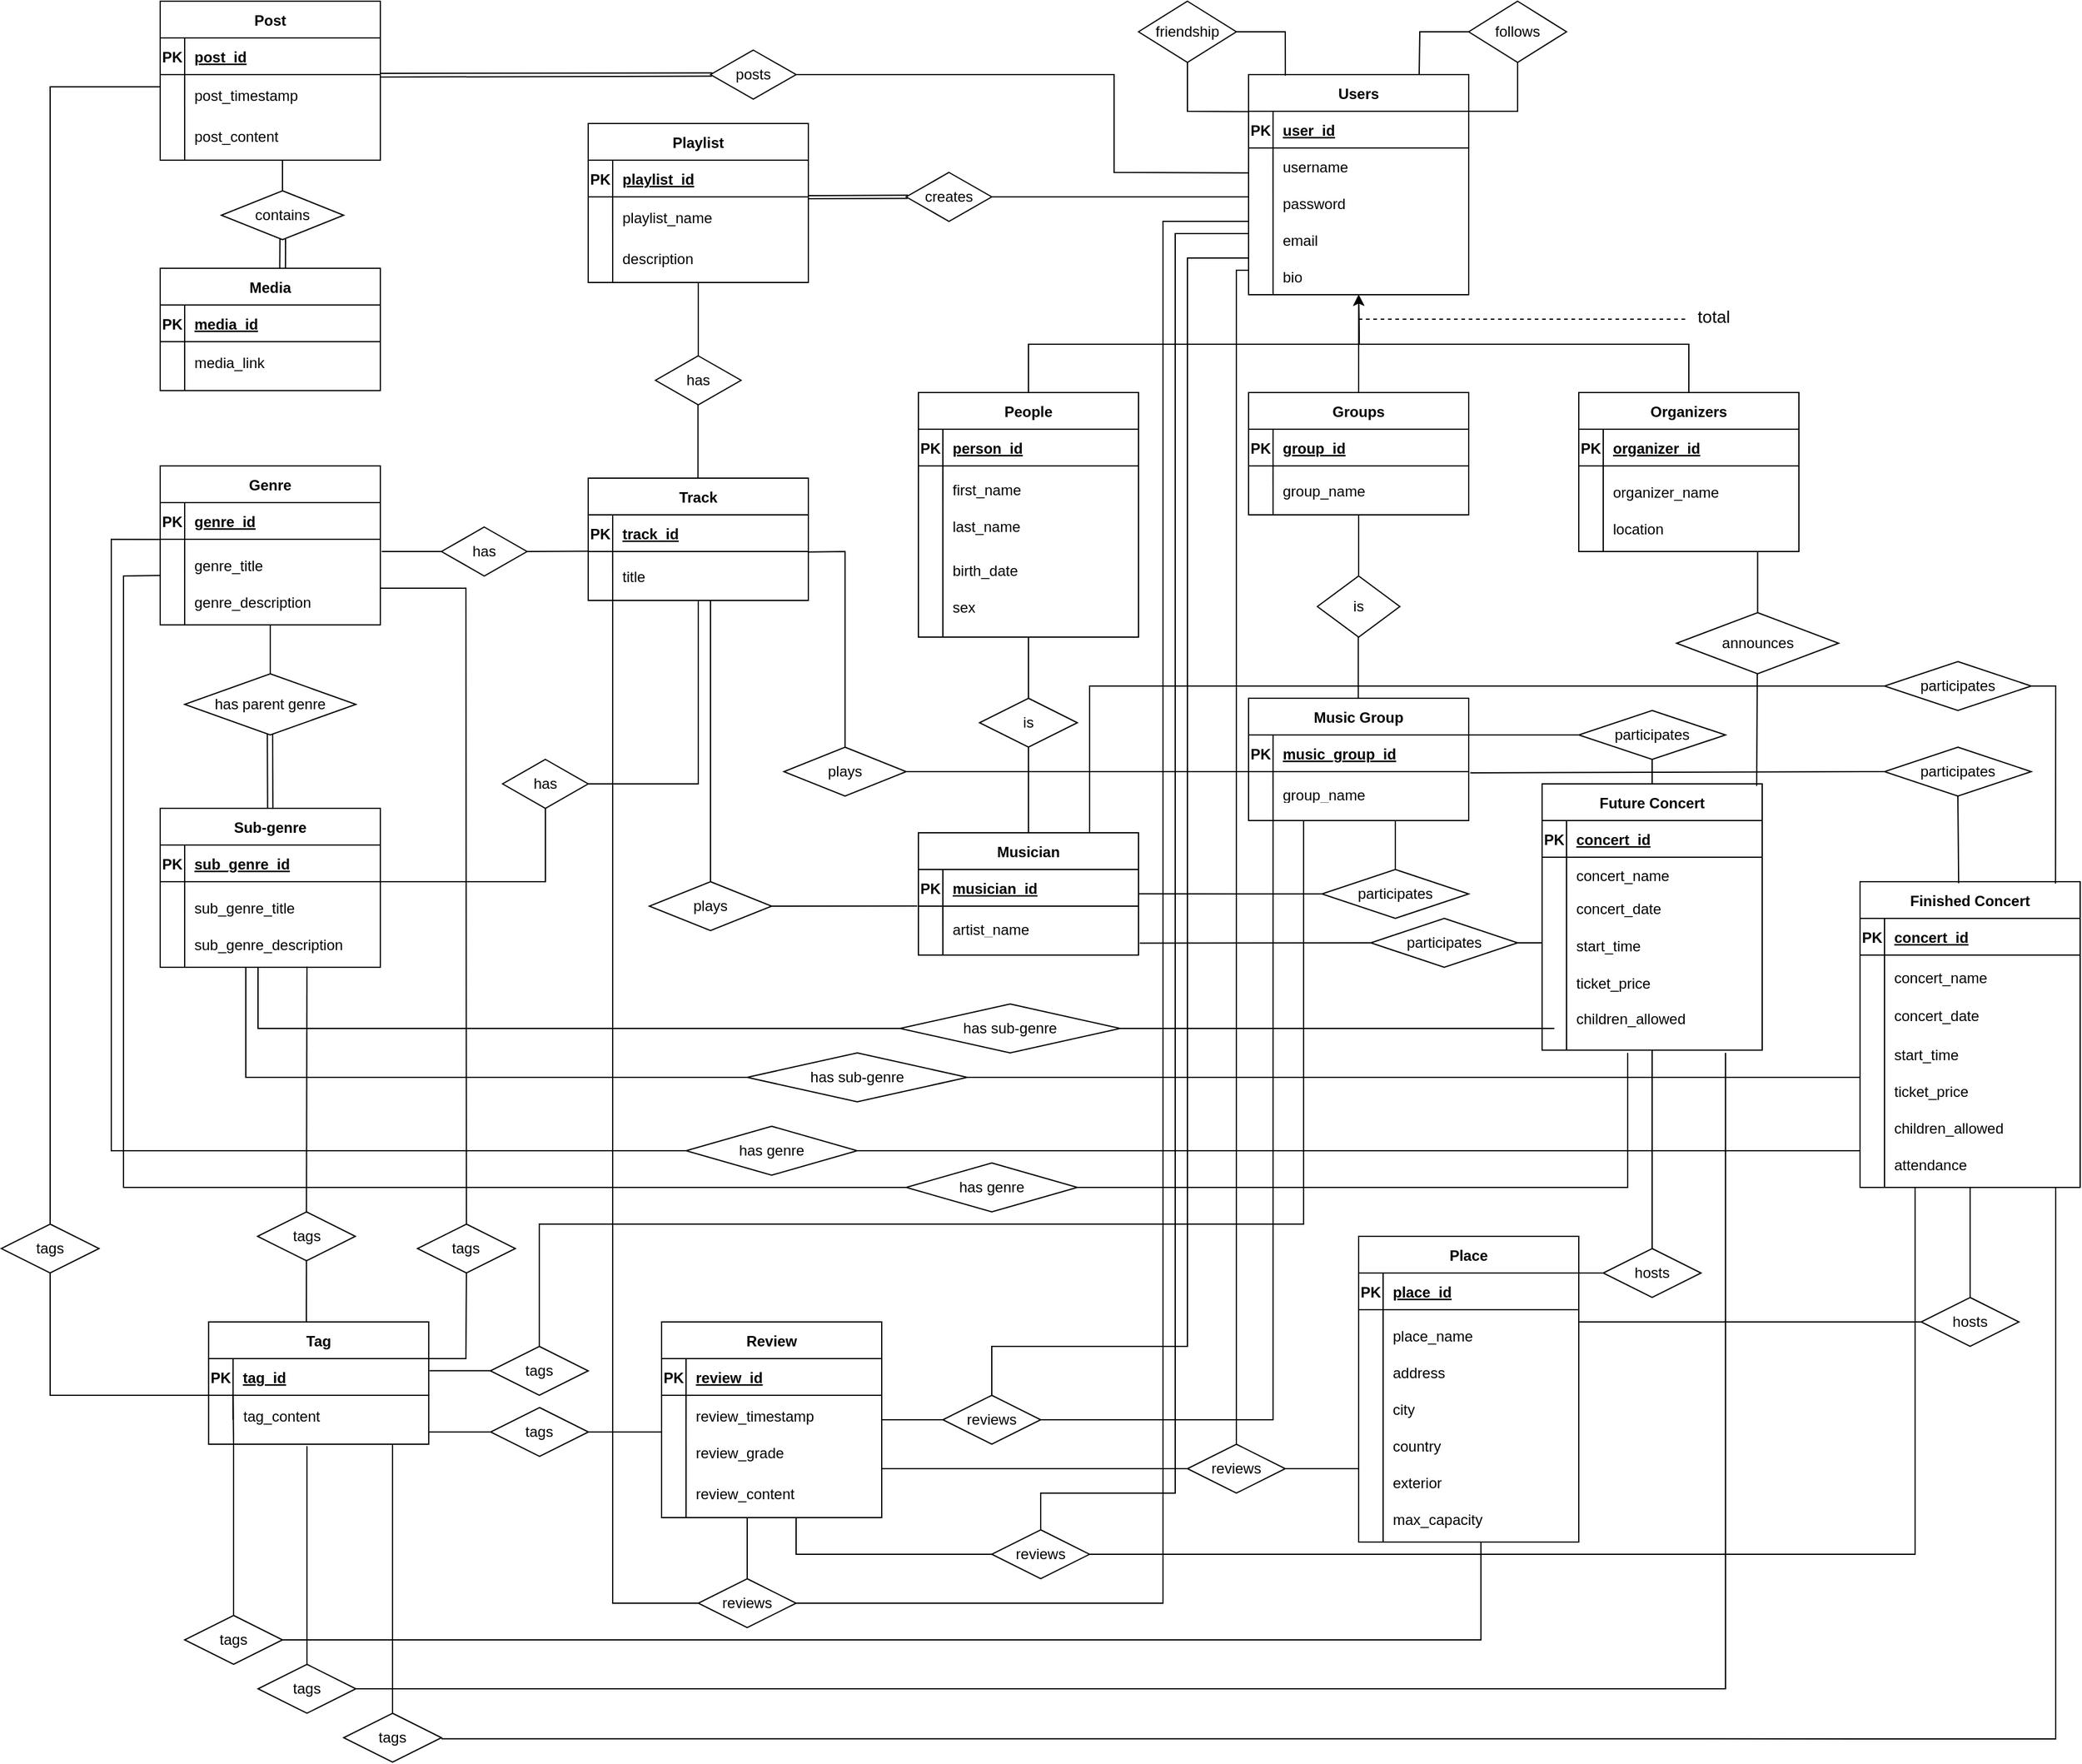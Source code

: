 <mxfile version="21.3.3" type="device">
  <diagram id="R2lEEEUBdFMjLlhIrx00" name="Page-1">
    <mxGraphModel dx="9777" dy="4427" grid="1" gridSize="10" guides="1" tooltips="1" connect="1" arrows="1" fold="1" page="1" pageScale="1" pageWidth="850" pageHeight="1100" math="0" shadow="0" extFonts="Permanent Marker^https://fonts.googleapis.com/css?family=Permanent+Marker">
      <root>
        <mxCell id="0" />
        <mxCell id="1" parent="0" />
        <mxCell id="c0UZ7J_gqb2rF32JrTu6-5" value="" style="shape=partialRectangle;overflow=hidden;connectable=0;fillColor=none;top=0;left=0;bottom=0;right=0;" vertex="1" parent="1">
          <mxGeometry x="120" y="210" width="30" height="30" as="geometry">
            <mxRectangle width="30" height="30" as="alternateBounds" />
          </mxGeometry>
        </mxCell>
        <mxCell id="c0UZ7J_gqb2rF32JrTu6-11" value="" style="group" vertex="1" connectable="0" parent="1">
          <mxGeometry x="340" y="140" width="170" height="180" as="geometry" />
        </mxCell>
        <mxCell id="c0UZ7J_gqb2rF32JrTu6-6" value="" style="endArrow=none;html=1;rounded=0;entryX=0.111;entryY=0;entryDx=0;entryDy=0;entryPerimeter=0;" edge="1" parent="c0UZ7J_gqb2rF32JrTu6-11" target="C-vyLk0tnHw3VtMMgP7b-27">
          <mxGeometry width="50" height="50" relative="1" as="geometry">
            <mxPoint x="10" y="180" as="sourcePoint" />
            <mxPoint x="149.6" y="170" as="targetPoint" />
          </mxGeometry>
        </mxCell>
        <mxCell id="c0UZ7J_gqb2rF32JrTu6-56" value="" style="group" vertex="1" connectable="0" parent="c0UZ7J_gqb2rF32JrTu6-11">
          <mxGeometry x="-10" width="180" height="180" as="geometry" />
        </mxCell>
        <mxCell id="c0UZ7J_gqb2rF32JrTu6-75" value="" style="group" vertex="1" connectable="0" parent="c0UZ7J_gqb2rF32JrTu6-56">
          <mxGeometry width="180" height="180" as="geometry" />
        </mxCell>
        <mxCell id="C-vyLk0tnHw3VtMMgP7b-23" value="Users" style="shape=table;startSize=30;container=1;collapsible=1;childLayout=tableLayout;fixedRows=1;rowLines=0;fontStyle=1;align=center;resizeLast=1;" parent="c0UZ7J_gqb2rF32JrTu6-75" vertex="1">
          <mxGeometry width="180" height="180" as="geometry" />
        </mxCell>
        <mxCell id="C-vyLk0tnHw3VtMMgP7b-24" value="" style="shape=partialRectangle;collapsible=0;dropTarget=0;pointerEvents=0;fillColor=none;points=[[0,0.5],[1,0.5]];portConstraint=eastwest;top=0;left=0;right=0;bottom=1;" parent="C-vyLk0tnHw3VtMMgP7b-23" vertex="1">
          <mxGeometry y="30" width="180" height="30" as="geometry" />
        </mxCell>
        <mxCell id="C-vyLk0tnHw3VtMMgP7b-25" value="PK" style="shape=partialRectangle;overflow=hidden;connectable=0;fillColor=none;top=0;left=0;bottom=0;right=0;fontStyle=1;" parent="C-vyLk0tnHw3VtMMgP7b-24" vertex="1">
          <mxGeometry width="20" height="30" as="geometry">
            <mxRectangle width="20" height="30" as="alternateBounds" />
          </mxGeometry>
        </mxCell>
        <mxCell id="C-vyLk0tnHw3VtMMgP7b-26" value="user_id" style="shape=partialRectangle;overflow=hidden;connectable=0;fillColor=none;top=0;left=0;bottom=0;right=0;align=left;spacingLeft=6;fontStyle=5;" parent="C-vyLk0tnHw3VtMMgP7b-24" vertex="1">
          <mxGeometry x="20" width="160" height="30" as="geometry">
            <mxRectangle width="160" height="30" as="alternateBounds" />
          </mxGeometry>
        </mxCell>
        <mxCell id="C-vyLk0tnHw3VtMMgP7b-27" value="" style="shape=partialRectangle;collapsible=0;dropTarget=0;pointerEvents=0;fillColor=none;points=[[0,0.5],[1,0.5]];portConstraint=eastwest;top=0;left=0;right=0;bottom=0;strokeColor=inherit;" parent="C-vyLk0tnHw3VtMMgP7b-23" vertex="1">
          <mxGeometry y="60" width="180" height="30" as="geometry" />
        </mxCell>
        <mxCell id="C-vyLk0tnHw3VtMMgP7b-28" value="" style="shape=partialRectangle;overflow=hidden;connectable=0;fillColor=none;top=0;left=0;bottom=0;right=0;" parent="C-vyLk0tnHw3VtMMgP7b-27" vertex="1">
          <mxGeometry width="20" height="30" as="geometry">
            <mxRectangle width="20" height="30" as="alternateBounds" />
          </mxGeometry>
        </mxCell>
        <mxCell id="C-vyLk0tnHw3VtMMgP7b-29" value="username" style="shape=partialRectangle;overflow=hidden;connectable=0;fillColor=none;top=0;left=0;bottom=0;right=0;align=left;spacingLeft=6;" parent="C-vyLk0tnHw3VtMMgP7b-27" vertex="1">
          <mxGeometry x="20" width="160" height="30" as="geometry">
            <mxRectangle width="160" height="30" as="alternateBounds" />
          </mxGeometry>
        </mxCell>
        <mxCell id="c0UZ7J_gqb2rF32JrTu6-48" value="" style="endArrow=none;html=1;rounded=0;entryX=0.111;entryY=0;entryDx=0;entryDy=0;entryPerimeter=0;" edge="1" parent="c0UZ7J_gqb2rF32JrTu6-75" target="C-vyLk0tnHw3VtMMgP7b-27">
          <mxGeometry width="50" height="50" relative="1" as="geometry">
            <mxPoint x="20" y="180" as="sourcePoint" />
            <mxPoint x="350" y="200" as="targetPoint" />
            <Array as="points">
              <mxPoint x="20" y="120" />
            </Array>
          </mxGeometry>
        </mxCell>
        <mxCell id="c0UZ7J_gqb2rF32JrTu6-7" value="password" style="shape=partialRectangle;overflow=hidden;connectable=0;fillColor=none;top=0;left=0;bottom=0;right=0;align=left;spacingLeft=6;" vertex="1" parent="c0UZ7J_gqb2rF32JrTu6-75">
          <mxGeometry x="20" y="90" width="149.6" height="30" as="geometry">
            <mxRectangle width="220" height="30" as="alternateBounds" />
          </mxGeometry>
        </mxCell>
        <mxCell id="c0UZ7J_gqb2rF32JrTu6-8" value="email" style="shape=partialRectangle;overflow=hidden;connectable=0;fillColor=none;top=0;left=0;bottom=0;right=0;align=left;spacingLeft=6;" vertex="1" parent="c0UZ7J_gqb2rF32JrTu6-75">
          <mxGeometry x="20" y="120" width="149.6" height="30" as="geometry">
            <mxRectangle width="220" height="30" as="alternateBounds" />
          </mxGeometry>
        </mxCell>
        <mxCell id="c0UZ7J_gqb2rF32JrTu6-9" value="bio" style="shape=partialRectangle;overflow=hidden;connectable=0;fillColor=none;top=0;left=0;bottom=0;right=0;align=left;spacingLeft=6;" vertex="1" parent="c0UZ7J_gqb2rF32JrTu6-75">
          <mxGeometry x="20" y="150" width="149.6" height="30" as="geometry">
            <mxRectangle width="220" height="30" as="alternateBounds" />
          </mxGeometry>
        </mxCell>
        <mxCell id="c0UZ7J_gqb2rF32JrTu6-76" value="" style="group" vertex="1" connectable="0" parent="1">
          <mxGeometry x="60" y="400" width="180" height="240" as="geometry" />
        </mxCell>
        <mxCell id="c0UZ7J_gqb2rF32JrTu6-129" style="edgeStyle=orthogonalEdgeStyle;rounded=0;orthogonalLoop=1;jettySize=auto;html=1;exitX=0.5;exitY=0;exitDx=0;exitDy=0;" edge="1" parent="c0UZ7J_gqb2rF32JrTu6-76" source="c0UZ7J_gqb2rF32JrTu6-77">
          <mxGeometry relative="1" as="geometry">
            <mxPoint x="360" y="-80" as="targetPoint" />
          </mxGeometry>
        </mxCell>
        <mxCell id="c0UZ7J_gqb2rF32JrTu6-77" value="People" style="shape=table;startSize=30;container=1;collapsible=1;childLayout=tableLayout;fixedRows=1;rowLines=0;fontStyle=1;align=center;resizeLast=1;" vertex="1" parent="c0UZ7J_gqb2rF32JrTu6-76">
          <mxGeometry width="180" height="200" as="geometry" />
        </mxCell>
        <mxCell id="c0UZ7J_gqb2rF32JrTu6-78" value="" style="shape=partialRectangle;collapsible=0;dropTarget=0;pointerEvents=0;fillColor=none;points=[[0,0.5],[1,0.5]];portConstraint=eastwest;top=0;left=0;right=0;bottom=1;" vertex="1" parent="c0UZ7J_gqb2rF32JrTu6-77">
          <mxGeometry y="30" width="180" height="30" as="geometry" />
        </mxCell>
        <mxCell id="c0UZ7J_gqb2rF32JrTu6-79" value="PK" style="shape=partialRectangle;overflow=hidden;connectable=0;fillColor=none;top=0;left=0;bottom=0;right=0;fontStyle=1;" vertex="1" parent="c0UZ7J_gqb2rF32JrTu6-78">
          <mxGeometry width="20" height="30" as="geometry">
            <mxRectangle width="20" height="30" as="alternateBounds" />
          </mxGeometry>
        </mxCell>
        <mxCell id="c0UZ7J_gqb2rF32JrTu6-80" value="person_id" style="shape=partialRectangle;overflow=hidden;connectable=0;fillColor=none;top=0;left=0;bottom=0;right=0;align=left;spacingLeft=6;fontStyle=5;strokeWidth=0;" vertex="1" parent="c0UZ7J_gqb2rF32JrTu6-78">
          <mxGeometry x="20" width="160" height="30" as="geometry">
            <mxRectangle width="160" height="30" as="alternateBounds" />
          </mxGeometry>
        </mxCell>
        <mxCell id="c0UZ7J_gqb2rF32JrTu6-81" value="" style="shape=partialRectangle;collapsible=0;dropTarget=0;pointerEvents=0;fillColor=none;points=[[0,0.5],[1,0.5]];portConstraint=eastwest;top=0;left=0;right=0;bottom=0;strokeColor=inherit;" vertex="1" parent="c0UZ7J_gqb2rF32JrTu6-77">
          <mxGeometry y="60" width="180" height="30" as="geometry" />
        </mxCell>
        <mxCell id="c0UZ7J_gqb2rF32JrTu6-82" value="" style="shape=partialRectangle;overflow=hidden;connectable=0;fillColor=none;top=0;left=0;bottom=0;right=0;" vertex="1" parent="c0UZ7J_gqb2rF32JrTu6-81">
          <mxGeometry width="20" height="30" as="geometry">
            <mxRectangle width="20" height="30" as="alternateBounds" />
          </mxGeometry>
        </mxCell>
        <mxCell id="c0UZ7J_gqb2rF32JrTu6-83" value="" style="shape=partialRectangle;overflow=hidden;connectable=0;fillColor=none;top=0;left=0;bottom=0;right=0;align=left;spacingLeft=6;" vertex="1" parent="c0UZ7J_gqb2rF32JrTu6-81">
          <mxGeometry x="20" width="160" height="30" as="geometry">
            <mxRectangle width="160" height="30" as="alternateBounds" />
          </mxGeometry>
        </mxCell>
        <mxCell id="c0UZ7J_gqb2rF32JrTu6-84" value="" style="endArrow=none;html=1;rounded=0;entryX=0.111;entryY=0;entryDx=0;entryDy=0;entryPerimeter=0;" edge="1" parent="c0UZ7J_gqb2rF32JrTu6-76" target="c0UZ7J_gqb2rF32JrTu6-81">
          <mxGeometry width="50" height="50" relative="1" as="geometry">
            <mxPoint x="20" y="200" as="sourcePoint" />
            <mxPoint x="350" y="255.556" as="targetPoint" />
            <Array as="points">
              <mxPoint x="20" y="153.333" />
            </Array>
          </mxGeometry>
        </mxCell>
        <mxCell id="c0UZ7J_gqb2rF32JrTu6-85" value="first_name" style="shape=partialRectangle;overflow=hidden;connectable=0;fillColor=none;top=0;left=0;bottom=0;right=0;align=left;spacingLeft=6;" vertex="1" parent="c0UZ7J_gqb2rF32JrTu6-76">
          <mxGeometry x="20" y="60.003" width="149.6" height="38.333" as="geometry">
            <mxRectangle width="220" height="30" as="alternateBounds" />
          </mxGeometry>
        </mxCell>
        <mxCell id="c0UZ7J_gqb2rF32JrTu6-86" value="last_name" style="shape=partialRectangle;overflow=hidden;connectable=0;fillColor=none;top=0;left=0;bottom=0;right=0;align=left;spacingLeft=6;" vertex="1" parent="c0UZ7J_gqb2rF32JrTu6-76">
          <mxGeometry x="20" y="90.002" width="149.6" height="38.333" as="geometry">
            <mxRectangle width="220" height="30" as="alternateBounds" />
          </mxGeometry>
        </mxCell>
        <mxCell id="c0UZ7J_gqb2rF32JrTu6-87" value="sex" style="shape=partialRectangle;overflow=hidden;connectable=0;fillColor=none;top=0;left=0;bottom=0;right=0;align=left;spacingLeft=6;" vertex="1" parent="c0UZ7J_gqb2rF32JrTu6-76">
          <mxGeometry x="20" y="150" width="149.6" height="50" as="geometry">
            <mxRectangle width="220" height="30" as="alternateBounds" />
          </mxGeometry>
        </mxCell>
        <mxCell id="c0UZ7J_gqb2rF32JrTu6-113" value="birth_date" style="shape=partialRectangle;overflow=hidden;connectable=0;fillColor=none;top=0;left=0;bottom=0;right=0;align=left;spacingLeft=6;" vertex="1" parent="c0UZ7J_gqb2rF32JrTu6-76">
          <mxGeometry x="20" y="128.806" width="149.6" height="32.857" as="geometry">
            <mxRectangle width="220" height="30" as="alternateBounds" />
          </mxGeometry>
        </mxCell>
        <mxCell id="c0UZ7J_gqb2rF32JrTu6-88" value="" style="group" vertex="1" connectable="0" parent="1">
          <mxGeometry x="330" y="400" width="180" height="190" as="geometry" />
        </mxCell>
        <mxCell id="c0UZ7J_gqb2rF32JrTu6-130" style="edgeStyle=orthogonalEdgeStyle;rounded=0;orthogonalLoop=1;jettySize=auto;html=1;strokeWidth=1;" edge="1" parent="c0UZ7J_gqb2rF32JrTu6-88" source="c0UZ7J_gqb2rF32JrTu6-89">
          <mxGeometry relative="1" as="geometry">
            <mxPoint x="90" y="-80" as="targetPoint" />
          </mxGeometry>
        </mxCell>
        <mxCell id="c0UZ7J_gqb2rF32JrTu6-89" value="Groups" style="shape=table;startSize=30;container=1;collapsible=1;childLayout=tableLayout;fixedRows=1;rowLines=0;fontStyle=1;align=center;resizeLast=1;" vertex="1" parent="c0UZ7J_gqb2rF32JrTu6-88">
          <mxGeometry width="180" height="100" as="geometry" />
        </mxCell>
        <mxCell id="c0UZ7J_gqb2rF32JrTu6-90" value="" style="shape=partialRectangle;collapsible=0;dropTarget=0;pointerEvents=0;fillColor=none;points=[[0,0.5],[1,0.5]];portConstraint=eastwest;top=0;left=0;right=0;bottom=1;" vertex="1" parent="c0UZ7J_gqb2rF32JrTu6-89">
          <mxGeometry y="30" width="180" height="30" as="geometry" />
        </mxCell>
        <mxCell id="c0UZ7J_gqb2rF32JrTu6-91" value="PK" style="shape=partialRectangle;overflow=hidden;connectable=0;fillColor=none;top=0;left=0;bottom=0;right=0;fontStyle=1;" vertex="1" parent="c0UZ7J_gqb2rF32JrTu6-90">
          <mxGeometry width="20" height="30" as="geometry">
            <mxRectangle width="20" height="30" as="alternateBounds" />
          </mxGeometry>
        </mxCell>
        <mxCell id="c0UZ7J_gqb2rF32JrTu6-92" value="group_id" style="shape=partialRectangle;overflow=hidden;connectable=0;fillColor=none;top=0;left=0;bottom=0;right=0;align=left;spacingLeft=6;fontStyle=5;" vertex="1" parent="c0UZ7J_gqb2rF32JrTu6-90">
          <mxGeometry x="20" width="160" height="30" as="geometry">
            <mxRectangle width="160" height="30" as="alternateBounds" />
          </mxGeometry>
        </mxCell>
        <mxCell id="c0UZ7J_gqb2rF32JrTu6-93" value="" style="shape=partialRectangle;collapsible=0;dropTarget=0;pointerEvents=0;fillColor=none;points=[[0,0.5],[1,0.5]];portConstraint=eastwest;top=0;left=0;right=0;bottom=0;strokeColor=inherit;" vertex="1" parent="c0UZ7J_gqb2rF32JrTu6-89">
          <mxGeometry y="60" width="180" height="30" as="geometry" />
        </mxCell>
        <mxCell id="c0UZ7J_gqb2rF32JrTu6-94" value="" style="shape=partialRectangle;overflow=hidden;connectable=0;fillColor=none;top=0;left=0;bottom=0;right=0;" vertex="1" parent="c0UZ7J_gqb2rF32JrTu6-93">
          <mxGeometry width="20" height="30" as="geometry">
            <mxRectangle width="20" height="30" as="alternateBounds" />
          </mxGeometry>
        </mxCell>
        <mxCell id="c0UZ7J_gqb2rF32JrTu6-95" value="" style="shape=partialRectangle;overflow=hidden;connectable=0;fillColor=none;top=0;left=0;bottom=0;right=0;align=left;spacingLeft=6;" vertex="1" parent="c0UZ7J_gqb2rF32JrTu6-93">
          <mxGeometry x="20" width="160" height="30" as="geometry">
            <mxRectangle width="160" height="30" as="alternateBounds" />
          </mxGeometry>
        </mxCell>
        <mxCell id="c0UZ7J_gqb2rF32JrTu6-96" value="" style="endArrow=none;html=1;rounded=0;entryX=0.111;entryY=0;entryDx=0;entryDy=0;entryPerimeter=0;" edge="1" parent="c0UZ7J_gqb2rF32JrTu6-88" target="c0UZ7J_gqb2rF32JrTu6-93">
          <mxGeometry width="50" height="50" relative="1" as="geometry">
            <mxPoint x="20" y="100" as="sourcePoint" />
            <mxPoint x="350" y="177.778" as="targetPoint" />
            <Array as="points" />
          </mxGeometry>
        </mxCell>
        <mxCell id="c0UZ7J_gqb2rF32JrTu6-98" value="group_name" style="shape=partialRectangle;overflow=hidden;connectable=0;fillColor=none;top=0;left=0;bottom=0;right=0;align=left;spacingLeft=6;" vertex="1" parent="c0UZ7J_gqb2rF32JrTu6-88">
          <mxGeometry x="20" y="66.66" width="160" height="26.67" as="geometry">
            <mxRectangle width="220" height="30" as="alternateBounds" />
          </mxGeometry>
        </mxCell>
        <mxCell id="c0UZ7J_gqb2rF32JrTu6-152" value="is" style="rhombus;whiteSpace=wrap;html=1;" vertex="1" parent="c0UZ7J_gqb2rF32JrTu6-88">
          <mxGeometry x="56.25" y="150" width="67.5" height="50" as="geometry" />
        </mxCell>
        <mxCell id="c0UZ7J_gqb2rF32JrTu6-156" value="" style="endArrow=none;html=1;rounded=0;entryX=0.5;entryY=1;entryDx=0;entryDy=0;" edge="1" parent="c0UZ7J_gqb2rF32JrTu6-88" source="c0UZ7J_gqb2rF32JrTu6-152" target="c0UZ7J_gqb2rF32JrTu6-89">
          <mxGeometry width="50" height="50" relative="1" as="geometry">
            <mxPoint x="150" y="240" as="sourcePoint" />
            <mxPoint x="200" y="190" as="targetPoint" />
          </mxGeometry>
        </mxCell>
        <mxCell id="c0UZ7J_gqb2rF32JrTu6-100" value="" style="group" vertex="1" connectable="0" parent="1">
          <mxGeometry x="600" y="400" width="180" height="130" as="geometry" />
        </mxCell>
        <mxCell id="c0UZ7J_gqb2rF32JrTu6-131" style="edgeStyle=orthogonalEdgeStyle;rounded=0;orthogonalLoop=1;jettySize=auto;html=1;exitX=0.5;exitY=0;exitDx=0;exitDy=0;" edge="1" parent="c0UZ7J_gqb2rF32JrTu6-100" source="c0UZ7J_gqb2rF32JrTu6-101">
          <mxGeometry relative="1" as="geometry">
            <mxPoint x="-180" y="-80" as="targetPoint" />
          </mxGeometry>
        </mxCell>
        <mxCell id="c0UZ7J_gqb2rF32JrTu6-101" value="Organizers" style="shape=table;startSize=30;container=1;collapsible=1;childLayout=tableLayout;fixedRows=1;rowLines=0;fontStyle=1;align=center;resizeLast=1;" vertex="1" parent="c0UZ7J_gqb2rF32JrTu6-100">
          <mxGeometry width="180" height="130" as="geometry" />
        </mxCell>
        <mxCell id="c0UZ7J_gqb2rF32JrTu6-102" value="" style="shape=partialRectangle;collapsible=0;dropTarget=0;pointerEvents=0;fillColor=none;points=[[0,0.5],[1,0.5]];portConstraint=eastwest;top=0;left=0;right=0;bottom=1;" vertex="1" parent="c0UZ7J_gqb2rF32JrTu6-101">
          <mxGeometry y="30" width="180" height="30" as="geometry" />
        </mxCell>
        <mxCell id="c0UZ7J_gqb2rF32JrTu6-103" value="PK" style="shape=partialRectangle;overflow=hidden;connectable=0;fillColor=none;top=0;left=0;bottom=0;right=0;fontStyle=1;" vertex="1" parent="c0UZ7J_gqb2rF32JrTu6-102">
          <mxGeometry width="20" height="30" as="geometry">
            <mxRectangle width="20" height="30" as="alternateBounds" />
          </mxGeometry>
        </mxCell>
        <mxCell id="c0UZ7J_gqb2rF32JrTu6-104" value="organizer_id" style="shape=partialRectangle;overflow=hidden;connectable=0;fillColor=none;top=0;left=0;bottom=0;right=0;align=left;spacingLeft=6;fontStyle=5;" vertex="1" parent="c0UZ7J_gqb2rF32JrTu6-102">
          <mxGeometry x="20" width="160" height="30" as="geometry">
            <mxRectangle width="160" height="30" as="alternateBounds" />
          </mxGeometry>
        </mxCell>
        <mxCell id="c0UZ7J_gqb2rF32JrTu6-105" value="" style="shape=partialRectangle;collapsible=0;dropTarget=0;pointerEvents=0;fillColor=none;points=[[0,0.5],[1,0.5]];portConstraint=eastwest;top=0;left=0;right=0;bottom=0;strokeColor=inherit;" vertex="1" parent="c0UZ7J_gqb2rF32JrTu6-101">
          <mxGeometry y="60" width="180" height="30" as="geometry" />
        </mxCell>
        <mxCell id="c0UZ7J_gqb2rF32JrTu6-106" value="" style="shape=partialRectangle;overflow=hidden;connectable=0;fillColor=none;top=0;left=0;bottom=0;right=0;" vertex="1" parent="c0UZ7J_gqb2rF32JrTu6-105">
          <mxGeometry width="20" height="30" as="geometry">
            <mxRectangle width="20" height="30" as="alternateBounds" />
          </mxGeometry>
        </mxCell>
        <mxCell id="c0UZ7J_gqb2rF32JrTu6-107" value="" style="shape=partialRectangle;overflow=hidden;connectable=0;fillColor=none;top=0;left=0;bottom=0;right=0;align=left;spacingLeft=6;" vertex="1" parent="c0UZ7J_gqb2rF32JrTu6-105">
          <mxGeometry x="20" width="160" height="30" as="geometry">
            <mxRectangle width="160" height="30" as="alternateBounds" />
          </mxGeometry>
        </mxCell>
        <mxCell id="c0UZ7J_gqb2rF32JrTu6-108" value="" style="endArrow=none;html=1;rounded=0;entryX=0.111;entryY=0;entryDx=0;entryDy=0;entryPerimeter=0;" edge="1" parent="c0UZ7J_gqb2rF32JrTu6-100" target="c0UZ7J_gqb2rF32JrTu6-105">
          <mxGeometry width="50" height="50" relative="1" as="geometry">
            <mxPoint x="20" y="130" as="sourcePoint" />
            <mxPoint x="350" y="144.444" as="targetPoint" />
            <Array as="points">
              <mxPoint x="20" y="86.667" />
            </Array>
          </mxGeometry>
        </mxCell>
        <mxCell id="c0UZ7J_gqb2rF32JrTu6-109" value="organizer_name" style="shape=partialRectangle;overflow=hidden;connectable=0;fillColor=none;top=0;left=0;bottom=0;right=0;align=left;spacingLeft=6;" vertex="1" parent="c0UZ7J_gqb2rF32JrTu6-100">
          <mxGeometry x="20" y="69.999" width="149.6" height="21.667" as="geometry">
            <mxRectangle width="220" height="30" as="alternateBounds" />
          </mxGeometry>
        </mxCell>
        <mxCell id="c0UZ7J_gqb2rF32JrTu6-110" value="location" style="shape=partialRectangle;overflow=hidden;connectable=0;fillColor=none;top=0;left=0;bottom=0;right=0;align=left;spacingLeft=6;" vertex="1" parent="c0UZ7J_gqb2rF32JrTu6-100">
          <mxGeometry x="20" y="99.997" width="149.6" height="21.667" as="geometry">
            <mxRectangle width="220" height="30" as="alternateBounds" />
          </mxGeometry>
        </mxCell>
        <mxCell id="c0UZ7J_gqb2rF32JrTu6-136" value="" style="group" vertex="1" connectable="0" parent="1">
          <mxGeometry x="340" y="650" width="170" height="100" as="geometry" />
        </mxCell>
        <mxCell id="c0UZ7J_gqb2rF32JrTu6-137" value="" style="endArrow=none;html=1;rounded=0;entryX=0.111;entryY=0;entryDx=0;entryDy=0;entryPerimeter=0;" edge="1" parent="c0UZ7J_gqb2rF32JrTu6-136" target="c0UZ7J_gqb2rF32JrTu6-144">
          <mxGeometry width="50" height="50" relative="1" as="geometry">
            <mxPoint x="10" y="100" as="sourcePoint" />
            <mxPoint x="149.6" y="94.444" as="targetPoint" />
          </mxGeometry>
        </mxCell>
        <mxCell id="c0UZ7J_gqb2rF32JrTu6-138" value="" style="group" vertex="1" connectable="0" parent="c0UZ7J_gqb2rF32JrTu6-136">
          <mxGeometry x="-10" width="180" height="100" as="geometry" />
        </mxCell>
        <mxCell id="c0UZ7J_gqb2rF32JrTu6-139" value="" style="group" vertex="1" connectable="0" parent="c0UZ7J_gqb2rF32JrTu6-138">
          <mxGeometry width="180" height="100" as="geometry" />
        </mxCell>
        <mxCell id="c0UZ7J_gqb2rF32JrTu6-140" value="Music Group" style="shape=table;startSize=30;container=1;collapsible=1;childLayout=tableLayout;fixedRows=1;rowLines=0;fontStyle=1;align=center;resizeLast=1;" vertex="1" parent="c0UZ7J_gqb2rF32JrTu6-139">
          <mxGeometry width="180" height="100" as="geometry" />
        </mxCell>
        <mxCell id="c0UZ7J_gqb2rF32JrTu6-141" value="" style="shape=partialRectangle;collapsible=0;dropTarget=0;pointerEvents=0;fillColor=none;points=[[0,0.5],[1,0.5]];portConstraint=eastwest;top=0;left=0;right=0;bottom=1;" vertex="1" parent="c0UZ7J_gqb2rF32JrTu6-140">
          <mxGeometry y="30" width="180" height="30" as="geometry" />
        </mxCell>
        <mxCell id="c0UZ7J_gqb2rF32JrTu6-142" value="PK" style="shape=partialRectangle;overflow=hidden;connectable=0;fillColor=none;top=0;left=0;bottom=0;right=0;fontStyle=1;" vertex="1" parent="c0UZ7J_gqb2rF32JrTu6-141">
          <mxGeometry width="20" height="30" as="geometry">
            <mxRectangle width="20" height="30" as="alternateBounds" />
          </mxGeometry>
        </mxCell>
        <mxCell id="c0UZ7J_gqb2rF32JrTu6-143" value="music_group_id" style="shape=partialRectangle;overflow=hidden;connectable=0;fillColor=none;top=0;left=0;bottom=0;right=0;align=left;spacingLeft=6;fontStyle=5;" vertex="1" parent="c0UZ7J_gqb2rF32JrTu6-141">
          <mxGeometry x="20" width="160" height="30" as="geometry">
            <mxRectangle width="160" height="30" as="alternateBounds" />
          </mxGeometry>
        </mxCell>
        <mxCell id="c0UZ7J_gqb2rF32JrTu6-144" value="" style="shape=partialRectangle;collapsible=0;dropTarget=0;pointerEvents=0;fillColor=none;points=[[0,0.5],[1,0.5]];portConstraint=eastwest;top=0;left=0;right=0;bottom=0;strokeColor=inherit;" vertex="1" parent="c0UZ7J_gqb2rF32JrTu6-140">
          <mxGeometry y="60" width="180" height="30" as="geometry" />
        </mxCell>
        <mxCell id="c0UZ7J_gqb2rF32JrTu6-145" value="" style="shape=partialRectangle;overflow=hidden;connectable=0;fillColor=none;top=0;left=0;bottom=0;right=0;" vertex="1" parent="c0UZ7J_gqb2rF32JrTu6-144">
          <mxGeometry width="20" height="30" as="geometry">
            <mxRectangle width="20" height="30" as="alternateBounds" />
          </mxGeometry>
        </mxCell>
        <mxCell id="c0UZ7J_gqb2rF32JrTu6-146" value="" style="shape=partialRectangle;overflow=hidden;connectable=0;fillColor=none;top=0;left=0;bottom=0;right=0;align=left;spacingLeft=6;" vertex="1" parent="c0UZ7J_gqb2rF32JrTu6-144">
          <mxGeometry x="20" width="160" height="30" as="geometry">
            <mxRectangle width="160" height="30" as="alternateBounds" />
          </mxGeometry>
        </mxCell>
        <mxCell id="c0UZ7J_gqb2rF32JrTu6-147" value="" style="endArrow=none;html=1;rounded=0;entryX=0.111;entryY=0;entryDx=0;entryDy=0;entryPerimeter=0;" edge="1" parent="c0UZ7J_gqb2rF32JrTu6-139" target="c0UZ7J_gqb2rF32JrTu6-144">
          <mxGeometry width="50" height="50" relative="1" as="geometry">
            <mxPoint x="20" y="100" as="sourcePoint" />
            <mxPoint x="350" y="111.111" as="targetPoint" />
            <Array as="points">
              <mxPoint x="20" y="66.667" />
            </Array>
          </mxGeometry>
        </mxCell>
        <mxCell id="c0UZ7J_gqb2rF32JrTu6-148" value="group_name" style="shape=partialRectangle;overflow=hidden;connectable=0;fillColor=none;top=0;left=0;bottom=0;right=0;align=left;spacingLeft=6;" vertex="1" parent="c0UZ7J_gqb2rF32JrTu6-139">
          <mxGeometry x="20" y="70.003" width="149.6" height="16.667" as="geometry">
            <mxRectangle width="220" height="30" as="alternateBounds" />
          </mxGeometry>
        </mxCell>
        <mxCell id="c0UZ7J_gqb2rF32JrTu6-153" value="" style="endArrow=none;dashed=1;html=1;rounded=0;" edge="1" parent="1">
          <mxGeometry width="50" height="50" relative="1" as="geometry">
            <mxPoint x="420" y="340" as="sourcePoint" />
            <mxPoint x="690" y="340" as="targetPoint" />
          </mxGeometry>
        </mxCell>
        <mxCell id="c0UZ7J_gqb2rF32JrTu6-154" value="&lt;span style=&quot;font-weight: normal;&quot;&gt;&lt;font style=&quot;font-size: 14px;&quot;&gt;total&lt;/font&gt;&lt;/span&gt;" style="text;strokeColor=none;fillColor=none;html=1;fontSize=24;fontStyle=1;verticalAlign=middle;align=center;" vertex="1" parent="1">
          <mxGeometry x="670" y="320" width="80" height="30" as="geometry" />
        </mxCell>
        <mxCell id="c0UZ7J_gqb2rF32JrTu6-157" value="" style="endArrow=none;html=1;rounded=0;entryX=0.5;entryY=1;entryDx=0;entryDy=0;" edge="1" parent="1">
          <mxGeometry width="50" height="50" relative="1" as="geometry">
            <mxPoint x="419.71" y="650" as="sourcePoint" />
            <mxPoint x="419.71" y="600" as="targetPoint" />
          </mxGeometry>
        </mxCell>
        <mxCell id="c0UZ7J_gqb2rF32JrTu6-158" value="" style="group" vertex="1" connectable="0" parent="1">
          <mxGeometry x="-560" y="430" width="180" height="130" as="geometry" />
        </mxCell>
        <mxCell id="c0UZ7J_gqb2rF32JrTu6-160" value="Genre" style="shape=table;startSize=30;container=1;collapsible=1;childLayout=tableLayout;fixedRows=1;rowLines=0;fontStyle=1;align=center;resizeLast=1;" vertex="1" parent="c0UZ7J_gqb2rF32JrTu6-158">
          <mxGeometry y="30" width="180" height="130" as="geometry" />
        </mxCell>
        <mxCell id="c0UZ7J_gqb2rF32JrTu6-161" value="" style="shape=partialRectangle;collapsible=0;dropTarget=0;pointerEvents=0;fillColor=none;points=[[0,0.5],[1,0.5]];portConstraint=eastwest;top=0;left=0;right=0;bottom=1;" vertex="1" parent="c0UZ7J_gqb2rF32JrTu6-160">
          <mxGeometry y="30" width="180" height="30" as="geometry" />
        </mxCell>
        <mxCell id="c0UZ7J_gqb2rF32JrTu6-162" value="PK" style="shape=partialRectangle;overflow=hidden;connectable=0;fillColor=none;top=0;left=0;bottom=0;right=0;fontStyle=1;" vertex="1" parent="c0UZ7J_gqb2rF32JrTu6-161">
          <mxGeometry width="20" height="30" as="geometry">
            <mxRectangle width="20" height="30" as="alternateBounds" />
          </mxGeometry>
        </mxCell>
        <mxCell id="c0UZ7J_gqb2rF32JrTu6-163" value="genre_id" style="shape=partialRectangle;overflow=hidden;connectable=0;fillColor=none;top=0;left=0;bottom=0;right=0;align=left;spacingLeft=6;fontStyle=5;" vertex="1" parent="c0UZ7J_gqb2rF32JrTu6-161">
          <mxGeometry x="20" width="160" height="30" as="geometry">
            <mxRectangle width="160" height="30" as="alternateBounds" />
          </mxGeometry>
        </mxCell>
        <mxCell id="c0UZ7J_gqb2rF32JrTu6-164" value="" style="shape=partialRectangle;collapsible=0;dropTarget=0;pointerEvents=0;fillColor=none;points=[[0,0.5],[1,0.5]];portConstraint=eastwest;top=0;left=0;right=0;bottom=0;strokeColor=inherit;" vertex="1" parent="c0UZ7J_gqb2rF32JrTu6-160">
          <mxGeometry y="60" width="180" height="30" as="geometry" />
        </mxCell>
        <mxCell id="c0UZ7J_gqb2rF32JrTu6-165" value="" style="shape=partialRectangle;overflow=hidden;connectable=0;fillColor=none;top=0;left=0;bottom=0;right=0;" vertex="1" parent="c0UZ7J_gqb2rF32JrTu6-164">
          <mxGeometry width="20" height="30" as="geometry">
            <mxRectangle width="20" height="30" as="alternateBounds" />
          </mxGeometry>
        </mxCell>
        <mxCell id="c0UZ7J_gqb2rF32JrTu6-166" value="" style="shape=partialRectangle;overflow=hidden;connectable=0;fillColor=none;top=0;left=0;bottom=0;right=0;align=left;spacingLeft=6;" vertex="1" parent="c0UZ7J_gqb2rF32JrTu6-164">
          <mxGeometry x="20" width="160" height="30" as="geometry">
            <mxRectangle width="160" height="30" as="alternateBounds" />
          </mxGeometry>
        </mxCell>
        <mxCell id="c0UZ7J_gqb2rF32JrTu6-167" value="" style="endArrow=none;html=1;rounded=0;entryX=0.111;entryY=0;entryDx=0;entryDy=0;entryPerimeter=0;" edge="1" parent="c0UZ7J_gqb2rF32JrTu6-158" target="c0UZ7J_gqb2rF32JrTu6-164">
          <mxGeometry width="50" height="50" relative="1" as="geometry">
            <mxPoint x="20" y="160" as="sourcePoint" />
            <mxPoint x="350" y="174.444" as="targetPoint" />
            <Array as="points">
              <mxPoint x="20" y="116.667" />
            </Array>
          </mxGeometry>
        </mxCell>
        <mxCell id="c0UZ7J_gqb2rF32JrTu6-168" value="genre_title" style="shape=partialRectangle;overflow=hidden;connectable=0;fillColor=none;top=0;left=0;bottom=0;right=0;align=left;spacingLeft=6;" vertex="1" parent="c0UZ7J_gqb2rF32JrTu6-158">
          <mxGeometry x="20" y="99.999" width="149.6" height="21.667" as="geometry">
            <mxRectangle width="220" height="30" as="alternateBounds" />
          </mxGeometry>
        </mxCell>
        <mxCell id="c0UZ7J_gqb2rF32JrTu6-169" value="genre_description" style="shape=partialRectangle;overflow=hidden;connectable=0;fillColor=none;top=0;left=0;bottom=0;right=0;align=left;spacingLeft=6;" vertex="1" parent="c0UZ7J_gqb2rF32JrTu6-158">
          <mxGeometry x="20" y="129.997" width="149.6" height="21.667" as="geometry">
            <mxRectangle width="220" height="30" as="alternateBounds" />
          </mxGeometry>
        </mxCell>
        <mxCell id="c0UZ7J_gqb2rF32JrTu6-171" value="" style="group" vertex="1" connectable="0" parent="1">
          <mxGeometry x="-560" y="740" width="180" height="130" as="geometry" />
        </mxCell>
        <mxCell id="c0UZ7J_gqb2rF32JrTu6-172" value="Sub-genre" style="shape=table;startSize=30;container=1;collapsible=1;childLayout=tableLayout;fixedRows=1;rowLines=0;fontStyle=1;align=center;resizeLast=1;" vertex="1" parent="c0UZ7J_gqb2rF32JrTu6-171">
          <mxGeometry width="180" height="130" as="geometry" />
        </mxCell>
        <mxCell id="c0UZ7J_gqb2rF32JrTu6-173" value="" style="shape=partialRectangle;collapsible=0;dropTarget=0;pointerEvents=0;fillColor=none;points=[[0,0.5],[1,0.5]];portConstraint=eastwest;top=0;left=0;right=0;bottom=1;" vertex="1" parent="c0UZ7J_gqb2rF32JrTu6-172">
          <mxGeometry y="30" width="180" height="30" as="geometry" />
        </mxCell>
        <mxCell id="c0UZ7J_gqb2rF32JrTu6-174" value="PK" style="shape=partialRectangle;overflow=hidden;connectable=0;fillColor=none;top=0;left=0;bottom=0;right=0;fontStyle=1;" vertex="1" parent="c0UZ7J_gqb2rF32JrTu6-173">
          <mxGeometry width="20" height="30" as="geometry">
            <mxRectangle width="20" height="30" as="alternateBounds" />
          </mxGeometry>
        </mxCell>
        <mxCell id="c0UZ7J_gqb2rF32JrTu6-175" value="sub_genre_id" style="shape=partialRectangle;overflow=hidden;connectable=0;fillColor=none;top=0;left=0;bottom=0;right=0;align=left;spacingLeft=6;fontStyle=5;" vertex="1" parent="c0UZ7J_gqb2rF32JrTu6-173">
          <mxGeometry x="20" width="160" height="30" as="geometry">
            <mxRectangle width="160" height="30" as="alternateBounds" />
          </mxGeometry>
        </mxCell>
        <mxCell id="c0UZ7J_gqb2rF32JrTu6-176" value="" style="shape=partialRectangle;collapsible=0;dropTarget=0;pointerEvents=0;fillColor=none;points=[[0,0.5],[1,0.5]];portConstraint=eastwest;top=0;left=0;right=0;bottom=0;strokeColor=inherit;" vertex="1" parent="c0UZ7J_gqb2rF32JrTu6-172">
          <mxGeometry y="60" width="180" height="30" as="geometry" />
        </mxCell>
        <mxCell id="c0UZ7J_gqb2rF32JrTu6-177" value="" style="shape=partialRectangle;overflow=hidden;connectable=0;fillColor=none;top=0;left=0;bottom=0;right=0;" vertex="1" parent="c0UZ7J_gqb2rF32JrTu6-176">
          <mxGeometry width="20" height="30" as="geometry">
            <mxRectangle width="20" height="30" as="alternateBounds" />
          </mxGeometry>
        </mxCell>
        <mxCell id="c0UZ7J_gqb2rF32JrTu6-178" value="" style="shape=partialRectangle;overflow=hidden;connectable=0;fillColor=none;top=0;left=0;bottom=0;right=0;align=left;spacingLeft=6;" vertex="1" parent="c0UZ7J_gqb2rF32JrTu6-176">
          <mxGeometry x="20" width="160" height="30" as="geometry">
            <mxRectangle width="160" height="30" as="alternateBounds" />
          </mxGeometry>
        </mxCell>
        <mxCell id="c0UZ7J_gqb2rF32JrTu6-179" value="" style="endArrow=none;html=1;rounded=0;entryX=0.111;entryY=0;entryDx=0;entryDy=0;entryPerimeter=0;" edge="1" parent="c0UZ7J_gqb2rF32JrTu6-171" target="c0UZ7J_gqb2rF32JrTu6-176">
          <mxGeometry width="50" height="50" relative="1" as="geometry">
            <mxPoint x="20" y="130" as="sourcePoint" />
            <mxPoint x="350" y="144.444" as="targetPoint" />
            <Array as="points">
              <mxPoint x="20" y="86.667" />
            </Array>
          </mxGeometry>
        </mxCell>
        <mxCell id="c0UZ7J_gqb2rF32JrTu6-180" value="sub_genre_title" style="shape=partialRectangle;overflow=hidden;connectable=0;fillColor=none;top=0;left=0;bottom=0;right=0;align=left;spacingLeft=6;" vertex="1" parent="c0UZ7J_gqb2rF32JrTu6-171">
          <mxGeometry x="20" y="69.999" width="149.6" height="21.667" as="geometry">
            <mxRectangle width="220" height="30" as="alternateBounds" />
          </mxGeometry>
        </mxCell>
        <mxCell id="c0UZ7J_gqb2rF32JrTu6-181" value="sub_genre_description" style="shape=partialRectangle;overflow=hidden;connectable=0;fillColor=none;top=0;left=0;bottom=0;right=0;align=left;spacingLeft=6;" vertex="1" parent="c0UZ7J_gqb2rF32JrTu6-171">
          <mxGeometry x="20" y="99.997" width="149.6" height="21.667" as="geometry">
            <mxRectangle width="220" height="30" as="alternateBounds" />
          </mxGeometry>
        </mxCell>
        <mxCell id="c0UZ7J_gqb2rF32JrTu6-184" value="has parent genre" style="rhombus;whiteSpace=wrap;html=1;" vertex="1" parent="1">
          <mxGeometry x="-540" y="630" width="140" height="50" as="geometry" />
        </mxCell>
        <mxCell id="c0UZ7J_gqb2rF32JrTu6-186" value="" style="endArrow=none;html=1;rounded=0;entryX=0.5;entryY=1;entryDx=0;entryDy=0;exitX=0.5;exitY=0;exitDx=0;exitDy=0;" edge="1" parent="1" source="c0UZ7J_gqb2rF32JrTu6-184" target="c0UZ7J_gqb2rF32JrTu6-160">
          <mxGeometry width="50" height="50" relative="1" as="geometry">
            <mxPoint x="-510" y="660" as="sourcePoint" />
            <mxPoint x="-460" y="610" as="targetPoint" />
          </mxGeometry>
        </mxCell>
        <mxCell id="c0UZ7J_gqb2rF32JrTu6-187" value="" style="endArrow=none;html=1;rounded=0;entryX=0.483;entryY=0.99;entryDx=0;entryDy=0;entryPerimeter=0;exitX=0.488;exitY=0.004;exitDx=0;exitDy=0;exitPerimeter=0;" edge="1" parent="1" source="c0UZ7J_gqb2rF32JrTu6-172" target="c0UZ7J_gqb2rF32JrTu6-184">
          <mxGeometry width="50" height="50" relative="1" as="geometry">
            <mxPoint x="-510" y="660" as="sourcePoint" />
            <mxPoint x="-460" y="610" as="targetPoint" />
          </mxGeometry>
        </mxCell>
        <mxCell id="c0UZ7J_gqb2rF32JrTu6-188" value="" style="endArrow=none;html=1;rounded=0;entryX=0.514;entryY=0.99;entryDx=0;entryDy=0;entryPerimeter=0;exitX=0.512;exitY=0.005;exitDx=0;exitDy=0;exitPerimeter=0;" edge="1" parent="1" source="c0UZ7J_gqb2rF32JrTu6-172" target="c0UZ7J_gqb2rF32JrTu6-184">
          <mxGeometry width="50" height="50" relative="1" as="geometry">
            <mxPoint x="-460" y="720" as="sourcePoint" />
            <mxPoint x="-459" y="670" as="targetPoint" />
          </mxGeometry>
        </mxCell>
        <mxCell id="c0UZ7J_gqb2rF32JrTu6-192" value="" style="group" vertex="1" connectable="0" parent="1">
          <mxGeometry x="-210" y="180" width="180" height="200" as="geometry" />
        </mxCell>
        <mxCell id="c0UZ7J_gqb2rF32JrTu6-193" value="Playlist" style="shape=table;startSize=30;container=1;collapsible=1;childLayout=tableLayout;fixedRows=1;rowLines=0;fontStyle=1;align=center;resizeLast=1;" vertex="1" parent="c0UZ7J_gqb2rF32JrTu6-192">
          <mxGeometry width="180" height="130" as="geometry" />
        </mxCell>
        <mxCell id="c0UZ7J_gqb2rF32JrTu6-194" value="" style="shape=partialRectangle;collapsible=0;dropTarget=0;pointerEvents=0;fillColor=none;points=[[0,0.5],[1,0.5]];portConstraint=eastwest;top=0;left=0;right=0;bottom=1;" vertex="1" parent="c0UZ7J_gqb2rF32JrTu6-193">
          <mxGeometry y="30" width="180" height="30" as="geometry" />
        </mxCell>
        <mxCell id="c0UZ7J_gqb2rF32JrTu6-195" value="PK" style="shape=partialRectangle;overflow=hidden;connectable=0;fillColor=none;top=0;left=0;bottom=0;right=0;fontStyle=1;" vertex="1" parent="c0UZ7J_gqb2rF32JrTu6-194">
          <mxGeometry width="20" height="30" as="geometry">
            <mxRectangle width="20" height="30" as="alternateBounds" />
          </mxGeometry>
        </mxCell>
        <mxCell id="c0UZ7J_gqb2rF32JrTu6-196" value="playlist_id" style="shape=partialRectangle;overflow=hidden;connectable=0;fillColor=none;top=0;left=0;bottom=0;right=0;align=left;spacingLeft=6;fontStyle=5;" vertex="1" parent="c0UZ7J_gqb2rF32JrTu6-194">
          <mxGeometry x="20" width="160" height="30" as="geometry">
            <mxRectangle width="160" height="30" as="alternateBounds" />
          </mxGeometry>
        </mxCell>
        <mxCell id="c0UZ7J_gqb2rF32JrTu6-197" value="" style="shape=partialRectangle;collapsible=0;dropTarget=0;pointerEvents=0;fillColor=none;points=[[0,0.5],[1,0.5]];portConstraint=eastwest;top=0;left=0;right=0;bottom=0;strokeColor=inherit;" vertex="1" parent="c0UZ7J_gqb2rF32JrTu6-193">
          <mxGeometry y="60" width="180" height="20" as="geometry" />
        </mxCell>
        <mxCell id="c0UZ7J_gqb2rF32JrTu6-198" value="" style="shape=partialRectangle;overflow=hidden;connectable=0;fillColor=none;top=0;left=0;bottom=0;right=0;" vertex="1" parent="c0UZ7J_gqb2rF32JrTu6-197">
          <mxGeometry width="20" height="20" as="geometry">
            <mxRectangle width="20" height="20" as="alternateBounds" />
          </mxGeometry>
        </mxCell>
        <mxCell id="c0UZ7J_gqb2rF32JrTu6-199" value="" style="shape=partialRectangle;overflow=hidden;connectable=0;fillColor=none;top=0;left=0;bottom=0;right=0;align=left;spacingLeft=6;" vertex="1" parent="c0UZ7J_gqb2rF32JrTu6-197">
          <mxGeometry x="20" width="160" height="20" as="geometry">
            <mxRectangle width="160" height="20" as="alternateBounds" />
          </mxGeometry>
        </mxCell>
        <mxCell id="c0UZ7J_gqb2rF32JrTu6-200" value="" style="endArrow=none;html=1;rounded=0;entryX=0.111;entryY=0;entryDx=0;entryDy=0;entryPerimeter=0;" edge="1" parent="c0UZ7J_gqb2rF32JrTu6-192" target="c0UZ7J_gqb2rF32JrTu6-197">
          <mxGeometry width="50" height="50" relative="1" as="geometry">
            <mxPoint x="20" y="130" as="sourcePoint" />
            <mxPoint x="350" y="222.222" as="targetPoint" />
            <Array as="points" />
          </mxGeometry>
        </mxCell>
        <mxCell id="c0UZ7J_gqb2rF32JrTu6-201" value="playlist_name" style="shape=partialRectangle;overflow=hidden;connectable=0;fillColor=none;top=0;left=0;bottom=0;right=0;align=left;spacingLeft=6;" vertex="1" parent="c0UZ7J_gqb2rF32JrTu6-192">
          <mxGeometry x="20" y="60.001" width="149.6" height="33.333" as="geometry">
            <mxRectangle width="220" height="30" as="alternateBounds" />
          </mxGeometry>
        </mxCell>
        <mxCell id="c0UZ7J_gqb2rF32JrTu6-202" value="description" style="shape=partialRectangle;overflow=hidden;connectable=0;fillColor=none;top=0;left=0;bottom=0;right=0;align=left;spacingLeft=6;" vertex="1" parent="c0UZ7J_gqb2rF32JrTu6-192">
          <mxGeometry x="20" y="93.332" width="149.6" height="33.333" as="geometry">
            <mxRectangle width="220" height="30" as="alternateBounds" />
          </mxGeometry>
        </mxCell>
        <mxCell id="c0UZ7J_gqb2rF32JrTu6-204" value="" style="shape=partialRectangle;overflow=hidden;connectable=0;fillColor=none;top=0;left=0;bottom=0;right=0;fontStyle=0;" vertex="1" parent="c0UZ7J_gqb2rF32JrTu6-192">
          <mxGeometry y="128.33" width="20" height="1.67" as="geometry">
            <mxRectangle width="20" height="30" as="alternateBounds" />
          </mxGeometry>
        </mxCell>
        <mxCell id="c0UZ7J_gqb2rF32JrTu6-210" value="" style="endArrow=none;html=1;rounded=0;entryX=0.5;entryY=1;entryDx=0;entryDy=0;" edge="1" parent="c0UZ7J_gqb2rF32JrTu6-192" target="c0UZ7J_gqb2rF32JrTu6-193">
          <mxGeometry width="50" height="50" relative="1" as="geometry">
            <mxPoint x="90" y="190" as="sourcePoint" />
            <mxPoint x="90" y="140" as="targetPoint" />
          </mxGeometry>
        </mxCell>
        <mxCell id="c0UZ7J_gqb2rF32JrTu6-205" value="creates" style="rhombus;whiteSpace=wrap;html=1;" vertex="1" parent="1">
          <mxGeometry x="50" y="220" width="70" height="40" as="geometry" />
        </mxCell>
        <mxCell id="c0UZ7J_gqb2rF32JrTu6-206" value="" style="endArrow=none;html=1;rounded=0;exitX=1;exitY=0.5;exitDx=0;exitDy=0;" edge="1" parent="1" source="c0UZ7J_gqb2rF32JrTu6-205">
          <mxGeometry width="50" height="50" relative="1" as="geometry">
            <mxPoint x="53.75" y="230" as="sourcePoint" />
            <mxPoint x="330" y="240" as="targetPoint" />
          </mxGeometry>
        </mxCell>
        <mxCell id="c0UZ7J_gqb2rF32JrTu6-207" value="" style="endArrow=none;html=1;rounded=0;exitX=1.002;exitY=-0.053;exitDx=0;exitDy=0;exitPerimeter=0;entryX=0.021;entryY=0.465;entryDx=0;entryDy=0;entryPerimeter=0;" edge="1" parent="1" target="c0UZ7J_gqb2rF32JrTu6-205" source="c0UZ7J_gqb2rF32JrTu6-197">
          <mxGeometry width="50" height="50" relative="1" as="geometry">
            <mxPoint x="-20" y="260" as="sourcePoint" />
            <mxPoint x="103.75" y="180" as="targetPoint" />
          </mxGeometry>
        </mxCell>
        <mxCell id="c0UZ7J_gqb2rF32JrTu6-208" value="" style="endArrow=none;html=1;rounded=0;entryX=0.017;entryY=0.532;entryDx=0;entryDy=0;entryPerimeter=0;exitX=0.999;exitY=0.076;exitDx=0;exitDy=0;exitPerimeter=0;" edge="1" parent="1" target="c0UZ7J_gqb2rF32JrTu6-205" source="c0UZ7J_gqb2rF32JrTu6-197">
          <mxGeometry width="50" height="50" relative="1" as="geometry">
            <mxPoint x="95.75" y="291" as="sourcePoint" />
            <mxPoint x="104.75" y="240" as="targetPoint" />
          </mxGeometry>
        </mxCell>
        <mxCell id="c0UZ7J_gqb2rF32JrTu6-211" value="has" style="rhombus;whiteSpace=wrap;html=1;" vertex="1" parent="1">
          <mxGeometry x="-155" y="370" width="70" height="40" as="geometry" />
        </mxCell>
        <mxCell id="c0UZ7J_gqb2rF32JrTu6-212" value="" style="endArrow=none;html=1;rounded=0;entryX=0.5;entryY=1;entryDx=0;entryDy=0;" edge="1" parent="1">
          <mxGeometry width="50" height="50" relative="1" as="geometry">
            <mxPoint x="-120.24" y="470" as="sourcePoint" />
            <mxPoint x="-120.24" y="410" as="targetPoint" />
          </mxGeometry>
        </mxCell>
        <mxCell id="c0UZ7J_gqb2rF32JrTu6-213" value="" style="group" vertex="1" connectable="0" parent="1">
          <mxGeometry x="-210" y="470" width="180" height="190" as="geometry" />
        </mxCell>
        <mxCell id="c0UZ7J_gqb2rF32JrTu6-215" value="Track" style="shape=table;startSize=30;container=1;collapsible=1;childLayout=tableLayout;fixedRows=1;rowLines=0;fontStyle=1;align=center;resizeLast=1;" vertex="1" parent="c0UZ7J_gqb2rF32JrTu6-213">
          <mxGeometry width="180" height="100" as="geometry" />
        </mxCell>
        <mxCell id="c0UZ7J_gqb2rF32JrTu6-216" value="" style="shape=partialRectangle;collapsible=0;dropTarget=0;pointerEvents=0;fillColor=none;points=[[0,0.5],[1,0.5]];portConstraint=eastwest;top=0;left=0;right=0;bottom=1;" vertex="1" parent="c0UZ7J_gqb2rF32JrTu6-215">
          <mxGeometry y="30" width="180" height="30" as="geometry" />
        </mxCell>
        <mxCell id="c0UZ7J_gqb2rF32JrTu6-217" value="PK" style="shape=partialRectangle;overflow=hidden;connectable=0;fillColor=none;top=0;left=0;bottom=0;right=0;fontStyle=1;" vertex="1" parent="c0UZ7J_gqb2rF32JrTu6-216">
          <mxGeometry width="20" height="30" as="geometry">
            <mxRectangle width="20" height="30" as="alternateBounds" />
          </mxGeometry>
        </mxCell>
        <mxCell id="c0UZ7J_gqb2rF32JrTu6-218" value="track_id" style="shape=partialRectangle;overflow=hidden;connectable=0;fillColor=none;top=0;left=0;bottom=0;right=0;align=left;spacingLeft=6;fontStyle=5;" vertex="1" parent="c0UZ7J_gqb2rF32JrTu6-216">
          <mxGeometry x="20" width="160" height="30" as="geometry">
            <mxRectangle width="160" height="30" as="alternateBounds" />
          </mxGeometry>
        </mxCell>
        <mxCell id="c0UZ7J_gqb2rF32JrTu6-219" value="" style="shape=partialRectangle;collapsible=0;dropTarget=0;pointerEvents=0;fillColor=none;points=[[0,0.5],[1,0.5]];portConstraint=eastwest;top=0;left=0;right=0;bottom=0;strokeColor=inherit;" vertex="1" parent="c0UZ7J_gqb2rF32JrTu6-215">
          <mxGeometry y="60" width="180" height="30" as="geometry" />
        </mxCell>
        <mxCell id="c0UZ7J_gqb2rF32JrTu6-220" value="" style="shape=partialRectangle;overflow=hidden;connectable=0;fillColor=none;top=0;left=0;bottom=0;right=0;" vertex="1" parent="c0UZ7J_gqb2rF32JrTu6-219">
          <mxGeometry width="20" height="30" as="geometry">
            <mxRectangle width="20" height="30" as="alternateBounds" />
          </mxGeometry>
        </mxCell>
        <mxCell id="c0UZ7J_gqb2rF32JrTu6-221" value="" style="shape=partialRectangle;overflow=hidden;connectable=0;fillColor=none;top=0;left=0;bottom=0;right=0;align=left;spacingLeft=6;" vertex="1" parent="c0UZ7J_gqb2rF32JrTu6-219">
          <mxGeometry x="20" width="160" height="30" as="geometry">
            <mxRectangle width="160" height="30" as="alternateBounds" />
          </mxGeometry>
        </mxCell>
        <mxCell id="c0UZ7J_gqb2rF32JrTu6-222" value="" style="endArrow=none;html=1;rounded=0;entryX=0.111;entryY=0;entryDx=0;entryDy=0;entryPerimeter=0;" edge="1" parent="c0UZ7J_gqb2rF32JrTu6-213" target="c0UZ7J_gqb2rF32JrTu6-219">
          <mxGeometry width="50" height="50" relative="1" as="geometry">
            <mxPoint x="20" y="100" as="sourcePoint" />
            <mxPoint x="350" y="177.778" as="targetPoint" />
            <Array as="points" />
          </mxGeometry>
        </mxCell>
        <mxCell id="c0UZ7J_gqb2rF32JrTu6-223" value="title" style="shape=partialRectangle;overflow=hidden;connectable=0;fillColor=none;top=0;left=0;bottom=0;right=0;align=left;spacingLeft=6;" vertex="1" parent="c0UZ7J_gqb2rF32JrTu6-213">
          <mxGeometry x="20" y="66.66" width="160" height="26.67" as="geometry">
            <mxRectangle width="220" height="30" as="alternateBounds" />
          </mxGeometry>
        </mxCell>
        <mxCell id="c0UZ7J_gqb2rF32JrTu6-232" value="has" style="rhombus;whiteSpace=wrap;html=1;" vertex="1" parent="1">
          <mxGeometry x="-330" y="510" width="70" height="40" as="geometry" />
        </mxCell>
        <mxCell id="c0UZ7J_gqb2rF32JrTu6-233" value="has" style="rhombus;whiteSpace=wrap;html=1;" vertex="1" parent="1">
          <mxGeometry x="-280" y="700" width="70" height="40" as="geometry" />
        </mxCell>
        <mxCell id="c0UZ7J_gqb2rF32JrTu6-234" value="" style="endArrow=none;html=1;rounded=0;entryX=0.5;entryY=1;entryDx=0;entryDy=0;exitX=1.001;exitY=1.002;exitDx=0;exitDy=0;exitPerimeter=0;" edge="1" parent="1" source="c0UZ7J_gqb2rF32JrTu6-173" target="c0UZ7J_gqb2rF32JrTu6-233">
          <mxGeometry width="50" height="50" relative="1" as="geometry">
            <mxPoint x="-190" y="610" as="sourcePoint" />
            <mxPoint x="-140" y="560" as="targetPoint" />
            <Array as="points">
              <mxPoint x="-245" y="800" />
            </Array>
          </mxGeometry>
        </mxCell>
        <mxCell id="c0UZ7J_gqb2rF32JrTu6-235" value="" style="endArrow=none;html=1;rounded=0;entryX=0;entryY=0.5;entryDx=0;entryDy=0;exitX=1.006;exitY=0.333;exitDx=0;exitDy=0;exitPerimeter=0;" edge="1" parent="1" source="c0UZ7J_gqb2rF32JrTu6-164" target="c0UZ7J_gqb2rF32JrTu6-232">
          <mxGeometry width="50" height="50" relative="1" as="geometry">
            <mxPoint x="-370" y="470" as="sourcePoint" />
            <mxPoint x="-350" y="409.43" as="targetPoint" />
          </mxGeometry>
        </mxCell>
        <mxCell id="c0UZ7J_gqb2rF32JrTu6-236" value="" style="endArrow=none;html=1;rounded=0;entryX=0.5;entryY=1;entryDx=0;entryDy=0;exitX=1;exitY=0.5;exitDx=0;exitDy=0;" edge="1" parent="1" source="c0UZ7J_gqb2rF32JrTu6-233" target="c0UZ7J_gqb2rF32JrTu6-215">
          <mxGeometry width="50" height="50" relative="1" as="geometry">
            <mxPoint x="-330" y="719.66" as="sourcePoint" />
            <mxPoint x="-270" y="719.66" as="targetPoint" />
            <Array as="points">
              <mxPoint x="-120" y="720" />
            </Array>
          </mxGeometry>
        </mxCell>
        <mxCell id="c0UZ7J_gqb2rF32JrTu6-238" value="" style="endArrow=none;html=1;rounded=0;entryX=1;entryY=0.5;entryDx=0;entryDy=0;exitX=-0.002;exitY=-0.009;exitDx=0;exitDy=0;exitPerimeter=0;" edge="1" parent="1" source="c0UZ7J_gqb2rF32JrTu6-219" target="c0UZ7J_gqb2rF32JrTu6-232">
          <mxGeometry width="50" height="50" relative="1" as="geometry">
            <mxPoint x="-390" y="510" as="sourcePoint" />
            <mxPoint x="-340" y="460" as="targetPoint" />
            <Array as="points" />
          </mxGeometry>
        </mxCell>
        <mxCell id="c0UZ7J_gqb2rF32JrTu6-242" value="is" style="rhombus;whiteSpace=wrap;html=1;" vertex="1" parent="1">
          <mxGeometry x="110" y="650" width="80" height="40" as="geometry" />
        </mxCell>
        <mxCell id="c0UZ7J_gqb2rF32JrTu6-243" value="" style="endArrow=none;html=1;rounded=0;exitX=0.5;exitY=0;exitDx=0;exitDy=0;" edge="1" parent="1" source="c0UZ7J_gqb2rF32JrTu6-242">
          <mxGeometry width="50" height="50" relative="1" as="geometry">
            <mxPoint x="160" y="680" as="sourcePoint" />
            <mxPoint x="150" y="600" as="targetPoint" />
          </mxGeometry>
        </mxCell>
        <mxCell id="c0UZ7J_gqb2rF32JrTu6-244" value="" style="endArrow=none;html=1;rounded=0;exitX=0.5;exitY=0;exitDx=0;exitDy=0;entryX=0.5;entryY=1;entryDx=0;entryDy=0;" edge="1" parent="1" target="c0UZ7J_gqb2rF32JrTu6-242">
          <mxGeometry width="50" height="50" relative="1" as="geometry">
            <mxPoint x="150" y="760" as="sourcePoint" />
            <mxPoint x="150" y="710" as="targetPoint" />
          </mxGeometry>
        </mxCell>
        <mxCell id="c0UZ7J_gqb2rF32JrTu6-245" value="" style="group" vertex="1" connectable="0" parent="1">
          <mxGeometry x="70" y="760" width="170" height="100" as="geometry" />
        </mxCell>
        <mxCell id="c0UZ7J_gqb2rF32JrTu6-246" value="" style="endArrow=none;html=1;rounded=0;entryX=0.111;entryY=0;entryDx=0;entryDy=0;entryPerimeter=0;" edge="1" parent="c0UZ7J_gqb2rF32JrTu6-245" target="c0UZ7J_gqb2rF32JrTu6-253">
          <mxGeometry width="50" height="50" relative="1" as="geometry">
            <mxPoint x="10" y="100" as="sourcePoint" />
            <mxPoint x="149.6" y="94.444" as="targetPoint" />
          </mxGeometry>
        </mxCell>
        <mxCell id="c0UZ7J_gqb2rF32JrTu6-247" value="" style="group" vertex="1" connectable="0" parent="c0UZ7J_gqb2rF32JrTu6-245">
          <mxGeometry x="-10" width="180" height="100" as="geometry" />
        </mxCell>
        <mxCell id="c0UZ7J_gqb2rF32JrTu6-248" value="" style="group" vertex="1" connectable="0" parent="c0UZ7J_gqb2rF32JrTu6-247">
          <mxGeometry width="180" height="100" as="geometry" />
        </mxCell>
        <mxCell id="c0UZ7J_gqb2rF32JrTu6-249" value="Musician" style="shape=table;startSize=30;container=1;collapsible=1;childLayout=tableLayout;fixedRows=1;rowLines=0;fontStyle=1;align=center;resizeLast=1;" vertex="1" parent="c0UZ7J_gqb2rF32JrTu6-248">
          <mxGeometry width="180" height="100" as="geometry" />
        </mxCell>
        <mxCell id="c0UZ7J_gqb2rF32JrTu6-250" value="" style="shape=partialRectangle;collapsible=0;dropTarget=0;pointerEvents=0;fillColor=none;points=[[0,0.5],[1,0.5]];portConstraint=eastwest;top=0;left=0;right=0;bottom=1;" vertex="1" parent="c0UZ7J_gqb2rF32JrTu6-249">
          <mxGeometry y="30" width="180" height="30" as="geometry" />
        </mxCell>
        <mxCell id="c0UZ7J_gqb2rF32JrTu6-251" value="PK" style="shape=partialRectangle;overflow=hidden;connectable=0;fillColor=none;top=0;left=0;bottom=0;right=0;fontStyle=1;" vertex="1" parent="c0UZ7J_gqb2rF32JrTu6-250">
          <mxGeometry width="20" height="30" as="geometry">
            <mxRectangle width="20" height="30" as="alternateBounds" />
          </mxGeometry>
        </mxCell>
        <mxCell id="c0UZ7J_gqb2rF32JrTu6-252" value="musician_id" style="shape=partialRectangle;overflow=hidden;connectable=0;fillColor=none;top=0;left=0;bottom=0;right=0;align=left;spacingLeft=6;fontStyle=5;" vertex="1" parent="c0UZ7J_gqb2rF32JrTu6-250">
          <mxGeometry x="20" width="160" height="30" as="geometry">
            <mxRectangle width="160" height="30" as="alternateBounds" />
          </mxGeometry>
        </mxCell>
        <mxCell id="c0UZ7J_gqb2rF32JrTu6-253" value="" style="shape=partialRectangle;collapsible=0;dropTarget=0;pointerEvents=0;fillColor=none;points=[[0,0.5],[1,0.5]];portConstraint=eastwest;top=0;left=0;right=0;bottom=0;strokeColor=inherit;" vertex="1" parent="c0UZ7J_gqb2rF32JrTu6-249">
          <mxGeometry y="60" width="180" height="30" as="geometry" />
        </mxCell>
        <mxCell id="c0UZ7J_gqb2rF32JrTu6-254" value="" style="shape=partialRectangle;overflow=hidden;connectable=0;fillColor=none;top=0;left=0;bottom=0;right=0;" vertex="1" parent="c0UZ7J_gqb2rF32JrTu6-253">
          <mxGeometry width="20" height="30" as="geometry">
            <mxRectangle width="20" height="30" as="alternateBounds" />
          </mxGeometry>
        </mxCell>
        <mxCell id="c0UZ7J_gqb2rF32JrTu6-255" value="" style="shape=partialRectangle;overflow=hidden;connectable=0;fillColor=none;top=0;left=0;bottom=0;right=0;align=left;spacingLeft=6;" vertex="1" parent="c0UZ7J_gqb2rF32JrTu6-253">
          <mxGeometry x="20" width="160" height="30" as="geometry">
            <mxRectangle width="160" height="30" as="alternateBounds" />
          </mxGeometry>
        </mxCell>
        <mxCell id="c0UZ7J_gqb2rF32JrTu6-256" value="" style="endArrow=none;html=1;rounded=0;entryX=0.111;entryY=0;entryDx=0;entryDy=0;entryPerimeter=0;" edge="1" parent="c0UZ7J_gqb2rF32JrTu6-248" target="c0UZ7J_gqb2rF32JrTu6-253">
          <mxGeometry width="50" height="50" relative="1" as="geometry">
            <mxPoint x="20" y="100" as="sourcePoint" />
            <mxPoint x="350" y="111.111" as="targetPoint" />
            <Array as="points">
              <mxPoint x="20" y="66.667" />
            </Array>
          </mxGeometry>
        </mxCell>
        <mxCell id="c0UZ7J_gqb2rF32JrTu6-257" value="artist_name" style="shape=partialRectangle;overflow=hidden;connectable=0;fillColor=none;top=0;left=0;bottom=0;right=0;align=left;spacingLeft=6;" vertex="1" parent="c0UZ7J_gqb2rF32JrTu6-248">
          <mxGeometry x="20" y="70.003" width="149.6" height="16.667" as="geometry">
            <mxRectangle width="220" height="30" as="alternateBounds" />
          </mxGeometry>
        </mxCell>
        <mxCell id="c0UZ7J_gqb2rF32JrTu6-258" value="follows" style="rhombus;whiteSpace=wrap;html=1;" vertex="1" parent="1">
          <mxGeometry x="510" y="80" width="80" height="50" as="geometry" />
        </mxCell>
        <mxCell id="c0UZ7J_gqb2rF32JrTu6-260" value="" style="endArrow=none;html=1;rounded=0;entryX=0;entryY=0.5;entryDx=0;entryDy=0;exitX=0.775;exitY=0.001;exitDx=0;exitDy=0;exitPerimeter=0;" edge="1" parent="1" source="C-vyLk0tnHw3VtMMgP7b-23" target="c0UZ7J_gqb2rF32JrTu6-258">
          <mxGeometry width="50" height="50" relative="1" as="geometry">
            <mxPoint x="425" y="140" as="sourcePoint" />
            <mxPoint x="475" y="90" as="targetPoint" />
            <Array as="points">
              <mxPoint x="470" y="105" />
            </Array>
          </mxGeometry>
        </mxCell>
        <mxCell id="c0UZ7J_gqb2rF32JrTu6-261" value="" style="endArrow=none;html=1;rounded=0;entryX=0.5;entryY=1;entryDx=0;entryDy=0;exitX=1.002;exitY=-0.002;exitDx=0;exitDy=0;exitPerimeter=0;" edge="1" parent="1" source="C-vyLk0tnHw3VtMMgP7b-24" target="c0UZ7J_gqb2rF32JrTu6-258">
          <mxGeometry width="50" height="50" relative="1" as="geometry">
            <mxPoint x="510" y="250" as="sourcePoint" />
            <mxPoint x="550" y="115" as="targetPoint" />
            <Array as="points">
              <mxPoint x="550" y="170" />
            </Array>
          </mxGeometry>
        </mxCell>
        <mxCell id="c0UZ7J_gqb2rF32JrTu6-262" value="friendship" style="rhombus;whiteSpace=wrap;html=1;" vertex="1" parent="1">
          <mxGeometry x="240" y="80" width="80" height="50" as="geometry" />
        </mxCell>
        <mxCell id="c0UZ7J_gqb2rF32JrTu6-263" value="" style="endArrow=none;html=1;rounded=0;entryX=0.167;entryY=0.005;entryDx=0;entryDy=0;exitX=1;exitY=0.5;exitDx=0;exitDy=0;entryPerimeter=0;" edge="1" parent="1" source="c0UZ7J_gqb2rF32JrTu6-262" target="C-vyLk0tnHw3VtMMgP7b-23">
          <mxGeometry width="50" height="50" relative="1" as="geometry">
            <mxPoint x="370" y="130" as="sourcePoint" />
            <mxPoint x="410" y="95" as="targetPoint" />
            <Array as="points">
              <mxPoint x="360" y="105" />
            </Array>
          </mxGeometry>
        </mxCell>
        <mxCell id="c0UZ7J_gqb2rF32JrTu6-264" value="" style="endArrow=none;html=1;rounded=0;entryX=0.5;entryY=1;entryDx=0;entryDy=0;exitX=-0.001;exitY=0.009;exitDx=0;exitDy=0;exitPerimeter=0;" edge="1" parent="1" source="C-vyLk0tnHw3VtMMgP7b-24" target="c0UZ7J_gqb2rF32JrTu6-262">
          <mxGeometry width="50" height="50" relative="1" as="geometry">
            <mxPoint x="520" y="180" as="sourcePoint" />
            <mxPoint x="560" y="140" as="targetPoint" />
            <Array as="points">
              <mxPoint x="280" y="170" />
            </Array>
          </mxGeometry>
        </mxCell>
        <mxCell id="c0UZ7J_gqb2rF32JrTu6-267" value="participates" style="rhombus;whiteSpace=wrap;html=1;" vertex="1" parent="1">
          <mxGeometry x="390" y="790" width="120" height="40" as="geometry" />
        </mxCell>
        <mxCell id="c0UZ7J_gqb2rF32JrTu6-270" value="" style="endArrow=none;html=1;rounded=0;exitX=0.999;exitY=0.662;exitDx=0;exitDy=0;entryX=0;entryY=0.5;entryDx=0;entryDy=0;exitPerimeter=0;" edge="1" parent="1" source="c0UZ7J_gqb2rF32JrTu6-250" target="c0UZ7J_gqb2rF32JrTu6-267">
          <mxGeometry width="50" height="50" relative="1" as="geometry">
            <mxPoint x="159.72" y="810" as="sourcePoint" />
            <mxPoint x="159.72" y="740" as="targetPoint" />
          </mxGeometry>
        </mxCell>
        <mxCell id="c0UZ7J_gqb2rF32JrTu6-271" value="" style="endArrow=none;html=1;rounded=0;entryX=0.5;entryY=0;entryDx=0;entryDy=0;" edge="1" parent="1" target="c0UZ7J_gqb2rF32JrTu6-267">
          <mxGeometry width="50" height="50" relative="1" as="geometry">
            <mxPoint x="450" y="750" as="sourcePoint" />
            <mxPoint x="355" y="860" as="targetPoint" />
          </mxGeometry>
        </mxCell>
        <mxCell id="c0UZ7J_gqb2rF32JrTu6-275" value="plays" style="rhombus;whiteSpace=wrap;html=1;" vertex="1" parent="1">
          <mxGeometry x="-160" y="800" width="100" height="40" as="geometry" />
        </mxCell>
        <mxCell id="c0UZ7J_gqb2rF32JrTu6-276" value="" style="endArrow=none;html=1;rounded=0;exitX=0.5;exitY=0;exitDx=0;exitDy=0;" edge="1" parent="1" source="c0UZ7J_gqb2rF32JrTu6-275">
          <mxGeometry width="50" height="50" relative="1" as="geometry">
            <mxPoint x="160" y="770" as="sourcePoint" />
            <mxPoint x="-110" y="570" as="targetPoint" />
          </mxGeometry>
        </mxCell>
        <mxCell id="c0UZ7J_gqb2rF32JrTu6-277" value="" style="endArrow=none;html=1;rounded=0;entryX=-0.005;entryY=-0.005;entryDx=0;entryDy=0;entryPerimeter=0;exitX=1;exitY=0.5;exitDx=0;exitDy=0;" edge="1" parent="1" source="c0UZ7J_gqb2rF32JrTu6-275" target="c0UZ7J_gqb2rF32JrTu6-253">
          <mxGeometry width="50" height="50" relative="1" as="geometry">
            <mxPoint x="-50" y="817" as="sourcePoint" />
            <mxPoint x="-110" y="730" as="targetPoint" />
          </mxGeometry>
        </mxCell>
        <mxCell id="c0UZ7J_gqb2rF32JrTu6-278" value="" style="endArrow=none;html=1;rounded=0;entryX=-0.005;entryY=-0.005;entryDx=0;entryDy=0;entryPerimeter=0;" edge="1" parent="1" source="c0UZ7J_gqb2rF32JrTu6-279">
          <mxGeometry width="50" height="50" relative="1" as="geometry">
            <mxPoint y="710" as="sourcePoint" />
            <mxPoint x="330" y="710" as="targetPoint" />
          </mxGeometry>
        </mxCell>
        <mxCell id="c0UZ7J_gqb2rF32JrTu6-280" value="" style="endArrow=none;html=1;rounded=0;exitX=0.5;exitY=0;exitDx=0;exitDy=0;entryX=1.002;entryY=0.011;entryDx=0;entryDy=0;entryPerimeter=0;" edge="1" parent="1" source="c0UZ7J_gqb2rF32JrTu6-279" target="c0UZ7J_gqb2rF32JrTu6-219">
          <mxGeometry width="50" height="50" relative="1" as="geometry">
            <mxPoint x="180" y="700" as="sourcePoint" />
            <mxPoint x="-20" y="520" as="targetPoint" />
            <Array as="points">
              <mxPoint y="530" />
            </Array>
          </mxGeometry>
        </mxCell>
        <mxCell id="c0UZ7J_gqb2rF32JrTu6-279" value="plays" style="rhombus;whiteSpace=wrap;html=1;" vertex="1" parent="1">
          <mxGeometry x="-50" y="690" width="100" height="40" as="geometry" />
        </mxCell>
        <mxCell id="c0UZ7J_gqb2rF32JrTu6-295" value="" style="group" vertex="1" connectable="0" parent="1">
          <mxGeometry x="420" y="1090" width="180" height="310" as="geometry" />
        </mxCell>
        <mxCell id="c0UZ7J_gqb2rF32JrTu6-296" value="Place" style="shape=table;startSize=30;container=1;collapsible=1;childLayout=tableLayout;fixedRows=1;rowLines=0;fontStyle=1;align=center;resizeLast=1;" vertex="1" parent="c0UZ7J_gqb2rF32JrTu6-295">
          <mxGeometry width="180" height="250" as="geometry" />
        </mxCell>
        <mxCell id="c0UZ7J_gqb2rF32JrTu6-297" value="" style="shape=partialRectangle;collapsible=0;dropTarget=0;pointerEvents=0;fillColor=none;points=[[0,0.5],[1,0.5]];portConstraint=eastwest;top=0;left=0;right=0;bottom=1;" vertex="1" parent="c0UZ7J_gqb2rF32JrTu6-296">
          <mxGeometry y="30" width="180" height="30" as="geometry" />
        </mxCell>
        <mxCell id="c0UZ7J_gqb2rF32JrTu6-298" value="PK" style="shape=partialRectangle;overflow=hidden;connectable=0;fillColor=none;top=0;left=0;bottom=0;right=0;fontStyle=1;" vertex="1" parent="c0UZ7J_gqb2rF32JrTu6-297">
          <mxGeometry width="20" height="30" as="geometry">
            <mxRectangle width="20" height="30" as="alternateBounds" />
          </mxGeometry>
        </mxCell>
        <mxCell id="c0UZ7J_gqb2rF32JrTu6-299" value="place_id" style="shape=partialRectangle;overflow=hidden;connectable=0;fillColor=none;top=0;left=0;bottom=0;right=0;align=left;spacingLeft=6;fontStyle=5;" vertex="1" parent="c0UZ7J_gqb2rF32JrTu6-297">
          <mxGeometry x="20" width="160" height="30" as="geometry">
            <mxRectangle width="160" height="30" as="alternateBounds" />
          </mxGeometry>
        </mxCell>
        <mxCell id="c0UZ7J_gqb2rF32JrTu6-300" value="" style="shape=partialRectangle;collapsible=0;dropTarget=0;pointerEvents=0;fillColor=none;points=[[0,0.5],[1,0.5]];portConstraint=eastwest;top=0;left=0;right=0;bottom=0;strokeColor=inherit;" vertex="1" parent="c0UZ7J_gqb2rF32JrTu6-296">
          <mxGeometry y="60" width="180" height="30" as="geometry" />
        </mxCell>
        <mxCell id="c0UZ7J_gqb2rF32JrTu6-301" value="" style="shape=partialRectangle;overflow=hidden;connectable=0;fillColor=none;top=0;left=0;bottom=0;right=0;" vertex="1" parent="c0UZ7J_gqb2rF32JrTu6-300">
          <mxGeometry width="20" height="30" as="geometry">
            <mxRectangle width="20" height="30" as="alternateBounds" />
          </mxGeometry>
        </mxCell>
        <mxCell id="c0UZ7J_gqb2rF32JrTu6-302" value="" style="shape=partialRectangle;overflow=hidden;connectable=0;fillColor=none;top=0;left=0;bottom=0;right=0;align=left;spacingLeft=6;" vertex="1" parent="c0UZ7J_gqb2rF32JrTu6-300">
          <mxGeometry x="20" width="160" height="30" as="geometry">
            <mxRectangle width="160" height="30" as="alternateBounds" />
          </mxGeometry>
        </mxCell>
        <mxCell id="c0UZ7J_gqb2rF32JrTu6-303" value="" style="endArrow=none;html=1;rounded=0;entryX=0.111;entryY=0;entryDx=0;entryDy=0;entryPerimeter=0;" edge="1" parent="c0UZ7J_gqb2rF32JrTu6-295" target="c0UZ7J_gqb2rF32JrTu6-300">
          <mxGeometry width="50" height="50" relative="1" as="geometry">
            <mxPoint x="20" y="250" as="sourcePoint" />
            <mxPoint x="350" y="144.444" as="targetPoint" />
            <Array as="points">
              <mxPoint x="20" y="86.667" />
            </Array>
          </mxGeometry>
        </mxCell>
        <mxCell id="c0UZ7J_gqb2rF32JrTu6-304" value="place_name" style="shape=partialRectangle;overflow=hidden;connectable=0;fillColor=none;top=0;left=0;bottom=0;right=0;align=left;spacingLeft=6;" vertex="1" parent="c0UZ7J_gqb2rF32JrTu6-295">
          <mxGeometry x="20" y="69.999" width="149.6" height="21.667" as="geometry">
            <mxRectangle width="220" height="30" as="alternateBounds" />
          </mxGeometry>
        </mxCell>
        <mxCell id="c0UZ7J_gqb2rF32JrTu6-305" value="address" style="shape=partialRectangle;overflow=hidden;connectable=0;fillColor=none;top=0;left=0;bottom=0;right=0;align=left;spacingLeft=6;" vertex="1" parent="c0UZ7J_gqb2rF32JrTu6-295">
          <mxGeometry x="20" y="99.997" width="149.6" height="21.667" as="geometry">
            <mxRectangle width="220" height="30" as="alternateBounds" />
          </mxGeometry>
        </mxCell>
        <mxCell id="c0UZ7J_gqb2rF32JrTu6-307" value="city" style="shape=partialRectangle;overflow=hidden;connectable=0;fillColor=none;top=0;left=0;bottom=0;right=0;align=left;spacingLeft=6;" vertex="1" parent="c0UZ7J_gqb2rF32JrTu6-295">
          <mxGeometry x="20" y="129.997" width="149.6" height="21.667" as="geometry">
            <mxRectangle width="220" height="30" as="alternateBounds" />
          </mxGeometry>
        </mxCell>
        <mxCell id="c0UZ7J_gqb2rF32JrTu6-308" value="country" style="shape=partialRectangle;overflow=hidden;connectable=0;fillColor=none;top=0;left=0;bottom=0;right=0;align=left;spacingLeft=6;" vertex="1" parent="c0UZ7J_gqb2rF32JrTu6-295">
          <mxGeometry x="20" y="159.997" width="149.6" height="21.667" as="geometry">
            <mxRectangle width="220" height="30" as="alternateBounds" />
          </mxGeometry>
        </mxCell>
        <mxCell id="c0UZ7J_gqb2rF32JrTu6-309" value="exterior" style="shape=partialRectangle;overflow=hidden;connectable=0;fillColor=none;top=0;left=0;bottom=0;right=0;align=left;spacingLeft=6;" vertex="1" parent="c0UZ7J_gqb2rF32JrTu6-295">
          <mxGeometry x="20" y="189.997" width="149.6" height="21.667" as="geometry">
            <mxRectangle width="220" height="30" as="alternateBounds" />
          </mxGeometry>
        </mxCell>
        <mxCell id="c0UZ7J_gqb2rF32JrTu6-310" value="max_capacity" style="shape=partialRectangle;overflow=hidden;connectable=0;fillColor=none;top=0;left=0;bottom=0;right=0;align=left;spacingLeft=6;" vertex="1" parent="c0UZ7J_gqb2rF32JrTu6-295">
          <mxGeometry x="20" y="219.997" width="149.6" height="21.667" as="geometry">
            <mxRectangle width="220" height="30" as="alternateBounds" />
          </mxGeometry>
        </mxCell>
        <mxCell id="c0UZ7J_gqb2rF32JrTu6-312" value="" style="group" vertex="1" connectable="0" parent="1">
          <mxGeometry x="-560" y="80" width="180" height="350" as="geometry" />
        </mxCell>
        <mxCell id="c0UZ7J_gqb2rF32JrTu6-313" value="Post" style="shape=table;startSize=30;container=1;collapsible=1;childLayout=tableLayout;fixedRows=1;rowLines=0;fontStyle=1;align=center;resizeLast=1;" vertex="1" parent="c0UZ7J_gqb2rF32JrTu6-312">
          <mxGeometry width="180" height="130" as="geometry" />
        </mxCell>
        <mxCell id="c0UZ7J_gqb2rF32JrTu6-314" value="" style="shape=partialRectangle;collapsible=0;dropTarget=0;pointerEvents=0;fillColor=none;points=[[0,0.5],[1,0.5]];portConstraint=eastwest;top=0;left=0;right=0;bottom=1;" vertex="1" parent="c0UZ7J_gqb2rF32JrTu6-313">
          <mxGeometry y="30" width="180" height="30" as="geometry" />
        </mxCell>
        <mxCell id="c0UZ7J_gqb2rF32JrTu6-315" value="PK" style="shape=partialRectangle;overflow=hidden;connectable=0;fillColor=none;top=0;left=0;bottom=0;right=0;fontStyle=1;" vertex="1" parent="c0UZ7J_gqb2rF32JrTu6-314">
          <mxGeometry width="20" height="30" as="geometry">
            <mxRectangle width="20" height="30" as="alternateBounds" />
          </mxGeometry>
        </mxCell>
        <mxCell id="c0UZ7J_gqb2rF32JrTu6-316" value="post_id" style="shape=partialRectangle;overflow=hidden;connectable=0;fillColor=none;top=0;left=0;bottom=0;right=0;align=left;spacingLeft=6;fontStyle=5;" vertex="1" parent="c0UZ7J_gqb2rF32JrTu6-314">
          <mxGeometry x="20" width="160" height="30" as="geometry">
            <mxRectangle width="160" height="30" as="alternateBounds" />
          </mxGeometry>
        </mxCell>
        <mxCell id="c0UZ7J_gqb2rF32JrTu6-317" value="" style="shape=partialRectangle;collapsible=0;dropTarget=0;pointerEvents=0;fillColor=none;points=[[0,0.5],[1,0.5]];portConstraint=eastwest;top=0;left=0;right=0;bottom=0;strokeColor=inherit;" vertex="1" parent="c0UZ7J_gqb2rF32JrTu6-313">
          <mxGeometry y="60" width="180" height="20" as="geometry" />
        </mxCell>
        <mxCell id="c0UZ7J_gqb2rF32JrTu6-318" value="" style="shape=partialRectangle;overflow=hidden;connectable=0;fillColor=none;top=0;left=0;bottom=0;right=0;" vertex="1" parent="c0UZ7J_gqb2rF32JrTu6-317">
          <mxGeometry width="20" height="20" as="geometry">
            <mxRectangle width="20" height="20" as="alternateBounds" />
          </mxGeometry>
        </mxCell>
        <mxCell id="c0UZ7J_gqb2rF32JrTu6-319" value="" style="shape=partialRectangle;overflow=hidden;connectable=0;fillColor=none;top=0;left=0;bottom=0;right=0;align=left;spacingLeft=6;" vertex="1" parent="c0UZ7J_gqb2rF32JrTu6-317">
          <mxGeometry x="20" width="160" height="20" as="geometry">
            <mxRectangle width="160" height="20" as="alternateBounds" />
          </mxGeometry>
        </mxCell>
        <mxCell id="c0UZ7J_gqb2rF32JrTu6-320" value="" style="endArrow=none;html=1;rounded=0;entryX=0.111;entryY=0;entryDx=0;entryDy=0;entryPerimeter=0;" edge="1" parent="c0UZ7J_gqb2rF32JrTu6-312" target="c0UZ7J_gqb2rF32JrTu6-317">
          <mxGeometry width="50" height="50" relative="1" as="geometry">
            <mxPoint x="20" y="130" as="sourcePoint" />
            <mxPoint x="350" y="222.222" as="targetPoint" />
            <Array as="points" />
          </mxGeometry>
        </mxCell>
        <mxCell id="c0UZ7J_gqb2rF32JrTu6-321" value="post_timestamp" style="shape=partialRectangle;overflow=hidden;connectable=0;fillColor=none;top=0;left=0;bottom=0;right=0;align=left;spacingLeft=6;" vertex="1" parent="c0UZ7J_gqb2rF32JrTu6-312">
          <mxGeometry x="20" y="60.001" width="149.6" height="33.333" as="geometry">
            <mxRectangle width="220" height="30" as="alternateBounds" />
          </mxGeometry>
        </mxCell>
        <mxCell id="c0UZ7J_gqb2rF32JrTu6-322" value="post_content" style="shape=partialRectangle;overflow=hidden;connectable=0;fillColor=none;top=0;left=0;bottom=0;right=0;align=left;spacingLeft=6;" vertex="1" parent="c0UZ7J_gqb2rF32JrTu6-312">
          <mxGeometry x="20" y="93.332" width="149.6" height="33.333" as="geometry">
            <mxRectangle width="220" height="30" as="alternateBounds" />
          </mxGeometry>
        </mxCell>
        <mxCell id="c0UZ7J_gqb2rF32JrTu6-323" value="" style="shape=partialRectangle;overflow=hidden;connectable=0;fillColor=none;top=0;left=0;bottom=0;right=0;fontStyle=0;" vertex="1" parent="c0UZ7J_gqb2rF32JrTu6-312">
          <mxGeometry y="128.33" width="20" height="1.67" as="geometry">
            <mxRectangle width="20" height="30" as="alternateBounds" />
          </mxGeometry>
        </mxCell>
        <mxCell id="c0UZ7J_gqb2rF32JrTu6-332" value="" style="group" vertex="1" connectable="0" parent="c0UZ7J_gqb2rF32JrTu6-312">
          <mxGeometry y="190" width="180" height="200" as="geometry" />
        </mxCell>
        <mxCell id="c0UZ7J_gqb2rF32JrTu6-333" value="Media" style="shape=table;startSize=30;container=1;collapsible=1;childLayout=tableLayout;fixedRows=1;rowLines=0;fontStyle=1;align=center;resizeLast=1;" vertex="1" parent="c0UZ7J_gqb2rF32JrTu6-332">
          <mxGeometry y="28.33" width="180" height="100" as="geometry" />
        </mxCell>
        <mxCell id="c0UZ7J_gqb2rF32JrTu6-334" value="" style="shape=partialRectangle;collapsible=0;dropTarget=0;pointerEvents=0;fillColor=none;points=[[0,0.5],[1,0.5]];portConstraint=eastwest;top=0;left=0;right=0;bottom=1;" vertex="1" parent="c0UZ7J_gqb2rF32JrTu6-333">
          <mxGeometry y="30" width="180" height="30" as="geometry" />
        </mxCell>
        <mxCell id="c0UZ7J_gqb2rF32JrTu6-335" value="PK" style="shape=partialRectangle;overflow=hidden;connectable=0;fillColor=none;top=0;left=0;bottom=0;right=0;fontStyle=1;" vertex="1" parent="c0UZ7J_gqb2rF32JrTu6-334">
          <mxGeometry width="20" height="30" as="geometry">
            <mxRectangle width="20" height="30" as="alternateBounds" />
          </mxGeometry>
        </mxCell>
        <mxCell id="c0UZ7J_gqb2rF32JrTu6-336" value="media_id" style="shape=partialRectangle;overflow=hidden;connectable=0;fillColor=none;top=0;left=0;bottom=0;right=0;align=left;spacingLeft=6;fontStyle=5;" vertex="1" parent="c0UZ7J_gqb2rF32JrTu6-334">
          <mxGeometry x="20" width="160" height="30" as="geometry">
            <mxRectangle width="160" height="30" as="alternateBounds" />
          </mxGeometry>
        </mxCell>
        <mxCell id="c0UZ7J_gqb2rF32JrTu6-337" value="" style="shape=partialRectangle;collapsible=0;dropTarget=0;pointerEvents=0;fillColor=none;points=[[0,0.5],[1,0.5]];portConstraint=eastwest;top=0;left=0;right=0;bottom=0;strokeColor=inherit;" vertex="1" parent="c0UZ7J_gqb2rF32JrTu6-333">
          <mxGeometry y="60" width="180" height="20" as="geometry" />
        </mxCell>
        <mxCell id="c0UZ7J_gqb2rF32JrTu6-338" value="" style="shape=partialRectangle;overflow=hidden;connectable=0;fillColor=none;top=0;left=0;bottom=0;right=0;" vertex="1" parent="c0UZ7J_gqb2rF32JrTu6-337">
          <mxGeometry width="20" height="20" as="geometry">
            <mxRectangle width="20" height="20" as="alternateBounds" />
          </mxGeometry>
        </mxCell>
        <mxCell id="c0UZ7J_gqb2rF32JrTu6-339" value="" style="shape=partialRectangle;overflow=hidden;connectable=0;fillColor=none;top=0;left=0;bottom=0;right=0;align=left;spacingLeft=6;" vertex="1" parent="c0UZ7J_gqb2rF32JrTu6-337">
          <mxGeometry x="20" width="160" height="20" as="geometry">
            <mxRectangle width="160" height="20" as="alternateBounds" />
          </mxGeometry>
        </mxCell>
        <mxCell id="c0UZ7J_gqb2rF32JrTu6-340" value="" style="endArrow=none;html=1;rounded=0;entryX=0.111;entryY=0;entryDx=0;entryDy=0;entryPerimeter=0;" edge="1" parent="c0UZ7J_gqb2rF32JrTu6-332" target="c0UZ7J_gqb2rF32JrTu6-337">
          <mxGeometry width="50" height="50" relative="1" as="geometry">
            <mxPoint x="20" y="128.33" as="sourcePoint" />
            <mxPoint x="350" y="250.552" as="targetPoint" />
            <Array as="points" />
          </mxGeometry>
        </mxCell>
        <mxCell id="c0UZ7J_gqb2rF32JrTu6-341" value="media_link" style="shape=partialRectangle;overflow=hidden;connectable=0;fillColor=none;top=0;left=0;bottom=0;right=0;align=left;spacingLeft=6;" vertex="1" parent="c0UZ7J_gqb2rF32JrTu6-332">
          <mxGeometry x="20" y="88.331" width="149.6" height="33.333" as="geometry">
            <mxRectangle width="220" height="30" as="alternateBounds" />
          </mxGeometry>
        </mxCell>
        <mxCell id="c0UZ7J_gqb2rF32JrTu6-343" value="" style="shape=partialRectangle;overflow=hidden;connectable=0;fillColor=none;top=0;left=0;bottom=0;right=0;fontStyle=0;" vertex="1" parent="c0UZ7J_gqb2rF32JrTu6-332">
          <mxGeometry y="128.33" width="20" height="1.67" as="geometry">
            <mxRectangle width="20" height="30" as="alternateBounds" />
          </mxGeometry>
        </mxCell>
        <mxCell id="c0UZ7J_gqb2rF32JrTu6-346" value="" style="endArrow=none;html=1;rounded=0;entryX=0.5;entryY=0;entryDx=0;entryDy=0;" edge="1" parent="c0UZ7J_gqb2rF32JrTu6-312" target="c0UZ7J_gqb2rF32JrTu6-348">
          <mxGeometry width="50" height="50" relative="1" as="geometry">
            <mxPoint x="100" y="130" as="sourcePoint" />
            <mxPoint x="100" y="150" as="targetPoint" />
          </mxGeometry>
        </mxCell>
        <mxCell id="c0UZ7J_gqb2rF32JrTu6-348" value="contains" style="rhombus;whiteSpace=wrap;html=1;" vertex="1" parent="c0UZ7J_gqb2rF32JrTu6-312">
          <mxGeometry x="50" y="155" width="100" height="40" as="geometry" />
        </mxCell>
        <mxCell id="c0UZ7J_gqb2rF32JrTu6-347" value="" style="endArrow=none;html=1;rounded=0;exitX=0.479;exitY=0.984;exitDx=0;exitDy=0;exitPerimeter=0;entryX=0.543;entryY=-0.001;entryDx=0;entryDy=0;entryPerimeter=0;" edge="1" parent="c0UZ7J_gqb2rF32JrTu6-312" source="c0UZ7J_gqb2rF32JrTu6-348" target="c0UZ7J_gqb2rF32JrTu6-333">
          <mxGeometry width="50" height="50" relative="1" as="geometry">
            <mxPoint x="100" y="198.33" as="sourcePoint" />
            <mxPoint x="100" y="218.33" as="targetPoint" />
          </mxGeometry>
        </mxCell>
        <mxCell id="c0UZ7J_gqb2rF32JrTu6-349" value="" style="endArrow=none;html=1;rounded=0;exitX=0.525;exitY=0.988;exitDx=0;exitDy=0;exitPerimeter=0;entryX=0.569;entryY=0.002;entryDx=0;entryDy=0;entryPerimeter=0;" edge="1" parent="c0UZ7J_gqb2rF32JrTu6-312" source="c0UZ7J_gqb2rF32JrTu6-348" target="c0UZ7J_gqb2rF32JrTu6-333">
          <mxGeometry width="50" height="50" relative="1" as="geometry">
            <mxPoint x="110" y="205" as="sourcePoint" />
            <mxPoint x="110" y="228.33" as="targetPoint" />
          </mxGeometry>
        </mxCell>
        <mxCell id="c0UZ7J_gqb2rF32JrTu6-328" value="posts" style="rhombus;whiteSpace=wrap;html=1;" vertex="1" parent="1">
          <mxGeometry x="-110" y="120" width="70" height="40" as="geometry" />
        </mxCell>
        <mxCell id="c0UZ7J_gqb2rF32JrTu6-329" value="" style="endArrow=none;html=1;rounded=0;exitX=1;exitY=0.5;exitDx=0;exitDy=0;entryX=0;entryY=0.68;entryDx=0;entryDy=0;entryPerimeter=0;" edge="1" parent="1" source="c0UZ7J_gqb2rF32JrTu6-328" target="C-vyLk0tnHw3VtMMgP7b-27">
          <mxGeometry width="50" height="50" relative="1" as="geometry">
            <mxPoint x="-296.25" y="130" as="sourcePoint" />
            <mxPoint x="331.6" y="240" as="targetPoint" />
            <Array as="points">
              <mxPoint x="220" y="140" />
              <mxPoint x="220" y="220" />
            </Array>
          </mxGeometry>
        </mxCell>
        <mxCell id="c0UZ7J_gqb2rF32JrTu6-330" value="" style="endArrow=none;html=1;rounded=0;exitX=1.002;exitY=-0.053;exitDx=0;exitDy=0;exitPerimeter=0;entryX=0.021;entryY=0.465;entryDx=0;entryDy=0;entryPerimeter=0;" edge="1" parent="1" target="c0UZ7J_gqb2rF32JrTu6-328">
          <mxGeometry width="50" height="50" relative="1" as="geometry">
            <mxPoint x="-380" y="139" as="sourcePoint" />
            <mxPoint x="-246.25" y="80" as="targetPoint" />
          </mxGeometry>
        </mxCell>
        <mxCell id="c0UZ7J_gqb2rF32JrTu6-331" value="" style="endArrow=none;html=1;rounded=0;entryX=0.017;entryY=0.532;entryDx=0;entryDy=0;entryPerimeter=0;exitX=0.999;exitY=0.076;exitDx=0;exitDy=0;exitPerimeter=0;" edge="1" parent="1" target="c0UZ7J_gqb2rF32JrTu6-328">
          <mxGeometry width="50" height="50" relative="1" as="geometry">
            <mxPoint x="-380" y="142" as="sourcePoint" />
            <mxPoint x="-245.25" y="140" as="targetPoint" />
          </mxGeometry>
        </mxCell>
        <mxCell id="c0UZ7J_gqb2rF32JrTu6-350" value="" style="group" vertex="1" connectable="0" parent="1">
          <mxGeometry x="570" y="720" width="180" height="270" as="geometry" />
        </mxCell>
        <mxCell id="c0UZ7J_gqb2rF32JrTu6-351" value="Future Concert" style="shape=table;startSize=30;container=1;collapsible=1;childLayout=tableLayout;fixedRows=1;rowLines=0;fontStyle=1;align=center;resizeLast=1;" vertex="1" parent="c0UZ7J_gqb2rF32JrTu6-350">
          <mxGeometry width="180" height="217.742" as="geometry" />
        </mxCell>
        <mxCell id="c0UZ7J_gqb2rF32JrTu6-352" value="" style="shape=partialRectangle;collapsible=0;dropTarget=0;pointerEvents=0;fillColor=none;points=[[0,0.5],[1,0.5]];portConstraint=eastwest;top=0;left=0;right=0;bottom=1;" vertex="1" parent="c0UZ7J_gqb2rF32JrTu6-351">
          <mxGeometry y="30" width="180" height="30" as="geometry" />
        </mxCell>
        <mxCell id="c0UZ7J_gqb2rF32JrTu6-353" value="PK" style="shape=partialRectangle;overflow=hidden;connectable=0;fillColor=none;top=0;left=0;bottom=0;right=0;fontStyle=1;" vertex="1" parent="c0UZ7J_gqb2rF32JrTu6-352">
          <mxGeometry width="20" height="30" as="geometry">
            <mxRectangle width="20" height="30" as="alternateBounds" />
          </mxGeometry>
        </mxCell>
        <mxCell id="c0UZ7J_gqb2rF32JrTu6-354" value="concert_id" style="shape=partialRectangle;overflow=hidden;connectable=0;fillColor=none;top=0;left=0;bottom=0;right=0;align=left;spacingLeft=6;fontStyle=5;" vertex="1" parent="c0UZ7J_gqb2rF32JrTu6-352">
          <mxGeometry x="20" width="160" height="30" as="geometry">
            <mxRectangle width="160" height="30" as="alternateBounds" />
          </mxGeometry>
        </mxCell>
        <mxCell id="c0UZ7J_gqb2rF32JrTu6-355" value="" style="shape=partialRectangle;collapsible=0;dropTarget=0;pointerEvents=0;fillColor=none;points=[[0,0.5],[1,0.5]];portConstraint=eastwest;top=0;left=0;right=0;bottom=0;strokeColor=inherit;" vertex="1" parent="c0UZ7J_gqb2rF32JrTu6-351">
          <mxGeometry y="60" width="180" height="30" as="geometry" />
        </mxCell>
        <mxCell id="c0UZ7J_gqb2rF32JrTu6-356" value="" style="shape=partialRectangle;overflow=hidden;connectable=0;fillColor=none;top=0;left=0;bottom=0;right=0;" vertex="1" parent="c0UZ7J_gqb2rF32JrTu6-355">
          <mxGeometry width="20" height="30" as="geometry">
            <mxRectangle width="20" height="30" as="alternateBounds" />
          </mxGeometry>
        </mxCell>
        <mxCell id="c0UZ7J_gqb2rF32JrTu6-357" value="" style="shape=partialRectangle;overflow=hidden;connectable=0;fillColor=none;top=0;left=0;bottom=0;right=0;align=left;spacingLeft=6;" vertex="1" parent="c0UZ7J_gqb2rF32JrTu6-355">
          <mxGeometry x="20" width="160" height="30" as="geometry">
            <mxRectangle width="160" height="30" as="alternateBounds" />
          </mxGeometry>
        </mxCell>
        <mxCell id="c0UZ7J_gqb2rF32JrTu6-358" value="" style="endArrow=none;html=1;rounded=0;entryX=0.111;entryY=0;entryDx=0;entryDy=0;entryPerimeter=0;" edge="1" parent="c0UZ7J_gqb2rF32JrTu6-350" target="c0UZ7J_gqb2rF32JrTu6-355">
          <mxGeometry width="50" height="50" relative="1" as="geometry">
            <mxPoint x="20" y="217.742" as="sourcePoint" />
            <mxPoint x="350" y="125.806" as="targetPoint" />
            <Array as="points">
              <mxPoint x="20" y="75.484" />
            </Array>
          </mxGeometry>
        </mxCell>
        <mxCell id="c0UZ7J_gqb2rF32JrTu6-359" value="concert_name" style="shape=partialRectangle;overflow=hidden;connectable=0;fillColor=none;top=0;left=0;bottom=0;right=0;align=left;spacingLeft=6;" vertex="1" parent="c0UZ7J_gqb2rF32JrTu6-350">
          <mxGeometry x="20" y="64.967" width="149.6" height="18.871" as="geometry">
            <mxRectangle width="220" height="30" as="alternateBounds" />
          </mxGeometry>
        </mxCell>
        <mxCell id="c0UZ7J_gqb2rF32JrTu6-360" value="concert_date" style="shape=partialRectangle;overflow=hidden;connectable=0;fillColor=none;top=0;left=0;bottom=0;right=0;align=left;spacingLeft=6;" vertex="1" parent="c0UZ7J_gqb2rF32JrTu6-350">
          <mxGeometry x="20" y="92.004" width="149.6" height="18.871" as="geometry">
            <mxRectangle width="220" height="30" as="alternateBounds" />
          </mxGeometry>
        </mxCell>
        <mxCell id="c0UZ7J_gqb2rF32JrTu6-361" value="start_time" style="shape=partialRectangle;overflow=hidden;connectable=0;fillColor=none;top=0;left=0;bottom=0;right=0;align=left;spacingLeft=6;" vertex="1" parent="c0UZ7J_gqb2rF32JrTu6-350">
          <mxGeometry x="20" y="122.563" width="149.6" height="18.871" as="geometry">
            <mxRectangle width="220" height="30" as="alternateBounds" />
          </mxGeometry>
        </mxCell>
        <mxCell id="c0UZ7J_gqb2rF32JrTu6-362" value="ticket_price" style="shape=partialRectangle;overflow=hidden;connectable=0;fillColor=none;top=0;left=0;bottom=0;right=0;align=left;spacingLeft=6;" vertex="1" parent="c0UZ7J_gqb2rF32JrTu6-350">
          <mxGeometry x="20" y="153.002" width="149.6" height="18.871" as="geometry">
            <mxRectangle width="220" height="30" as="alternateBounds" />
          </mxGeometry>
        </mxCell>
        <mxCell id="c0UZ7J_gqb2rF32JrTu6-363" value="children_allowed" style="shape=partialRectangle;overflow=hidden;connectable=0;fillColor=none;top=0;left=0;bottom=0;right=0;align=left;spacingLeft=6;" vertex="1" parent="c0UZ7J_gqb2rF32JrTu6-350">
          <mxGeometry x="20" y="182.002" width="149.6" height="18.871" as="geometry">
            <mxRectangle width="220" height="30" as="alternateBounds" />
          </mxGeometry>
        </mxCell>
        <mxCell id="c0UZ7J_gqb2rF32JrTu6-365" value="" style="group" vertex="1" connectable="0" parent="1">
          <mxGeometry x="830" y="800" width="180" height="310" as="geometry" />
        </mxCell>
        <mxCell id="c0UZ7J_gqb2rF32JrTu6-366" value="Finished Concert" style="shape=table;startSize=30;container=1;collapsible=1;childLayout=tableLayout;fixedRows=1;rowLines=0;fontStyle=1;align=center;resizeLast=1;" vertex="1" parent="c0UZ7J_gqb2rF32JrTu6-365">
          <mxGeometry width="180" height="250" as="geometry" />
        </mxCell>
        <mxCell id="c0UZ7J_gqb2rF32JrTu6-367" value="" style="shape=partialRectangle;collapsible=0;dropTarget=0;pointerEvents=0;fillColor=none;points=[[0,0.5],[1,0.5]];portConstraint=eastwest;top=0;left=0;right=0;bottom=1;" vertex="1" parent="c0UZ7J_gqb2rF32JrTu6-366">
          <mxGeometry y="30" width="180" height="30" as="geometry" />
        </mxCell>
        <mxCell id="c0UZ7J_gqb2rF32JrTu6-368" value="PK" style="shape=partialRectangle;overflow=hidden;connectable=0;fillColor=none;top=0;left=0;bottom=0;right=0;fontStyle=1;" vertex="1" parent="c0UZ7J_gqb2rF32JrTu6-367">
          <mxGeometry width="20" height="30" as="geometry">
            <mxRectangle width="20" height="30" as="alternateBounds" />
          </mxGeometry>
        </mxCell>
        <mxCell id="c0UZ7J_gqb2rF32JrTu6-369" value="concert_id" style="shape=partialRectangle;overflow=hidden;connectable=0;fillColor=none;top=0;left=0;bottom=0;right=0;align=left;spacingLeft=6;fontStyle=5;" vertex="1" parent="c0UZ7J_gqb2rF32JrTu6-367">
          <mxGeometry x="20" width="160" height="30" as="geometry">
            <mxRectangle width="160" height="30" as="alternateBounds" />
          </mxGeometry>
        </mxCell>
        <mxCell id="c0UZ7J_gqb2rF32JrTu6-370" value="" style="shape=partialRectangle;collapsible=0;dropTarget=0;pointerEvents=0;fillColor=none;points=[[0,0.5],[1,0.5]];portConstraint=eastwest;top=0;left=0;right=0;bottom=0;strokeColor=inherit;" vertex="1" parent="c0UZ7J_gqb2rF32JrTu6-366">
          <mxGeometry y="60" width="180" height="30" as="geometry" />
        </mxCell>
        <mxCell id="c0UZ7J_gqb2rF32JrTu6-371" value="" style="shape=partialRectangle;overflow=hidden;connectable=0;fillColor=none;top=0;left=0;bottom=0;right=0;" vertex="1" parent="c0UZ7J_gqb2rF32JrTu6-370">
          <mxGeometry width="20" height="30" as="geometry">
            <mxRectangle width="20" height="30" as="alternateBounds" />
          </mxGeometry>
        </mxCell>
        <mxCell id="c0UZ7J_gqb2rF32JrTu6-372" value="" style="shape=partialRectangle;overflow=hidden;connectable=0;fillColor=none;top=0;left=0;bottom=0;right=0;align=left;spacingLeft=6;" vertex="1" parent="c0UZ7J_gqb2rF32JrTu6-370">
          <mxGeometry x="20" width="160" height="30" as="geometry">
            <mxRectangle width="160" height="30" as="alternateBounds" />
          </mxGeometry>
        </mxCell>
        <mxCell id="c0UZ7J_gqb2rF32JrTu6-373" value="" style="endArrow=none;html=1;rounded=0;entryX=0.111;entryY=0;entryDx=0;entryDy=0;entryPerimeter=0;" edge="1" parent="c0UZ7J_gqb2rF32JrTu6-365" target="c0UZ7J_gqb2rF32JrTu6-370">
          <mxGeometry width="50" height="50" relative="1" as="geometry">
            <mxPoint x="20" y="250" as="sourcePoint" />
            <mxPoint x="350" y="144.444" as="targetPoint" />
            <Array as="points">
              <mxPoint x="20" y="86.667" />
            </Array>
          </mxGeometry>
        </mxCell>
        <mxCell id="c0UZ7J_gqb2rF32JrTu6-374" value="concert_name" style="shape=partialRectangle;overflow=hidden;connectable=0;fillColor=none;top=0;left=0;bottom=0;right=0;align=left;spacingLeft=6;" vertex="1" parent="c0UZ7J_gqb2rF32JrTu6-365">
          <mxGeometry x="20" y="66.999" width="149.6" height="21.667" as="geometry">
            <mxRectangle width="220" height="30" as="alternateBounds" />
          </mxGeometry>
        </mxCell>
        <mxCell id="c0UZ7J_gqb2rF32JrTu6-375" value="concert_date" style="shape=partialRectangle;overflow=hidden;connectable=0;fillColor=none;top=0;left=0;bottom=0;right=0;align=left;spacingLeft=6;" vertex="1" parent="c0UZ7J_gqb2rF32JrTu6-365">
          <mxGeometry x="20" y="97.997" width="149.6" height="21.667" as="geometry">
            <mxRectangle width="220" height="30" as="alternateBounds" />
          </mxGeometry>
        </mxCell>
        <mxCell id="c0UZ7J_gqb2rF32JrTu6-376" value="start_time" style="shape=partialRectangle;overflow=hidden;connectable=0;fillColor=none;top=0;left=0;bottom=0;right=0;align=left;spacingLeft=6;" vertex="1" parent="c0UZ7J_gqb2rF32JrTu6-365">
          <mxGeometry x="20" y="129.997" width="149.6" height="21.667" as="geometry">
            <mxRectangle width="220" height="30" as="alternateBounds" />
          </mxGeometry>
        </mxCell>
        <mxCell id="c0UZ7J_gqb2rF32JrTu6-377" value="ticket_price" style="shape=partialRectangle;overflow=hidden;connectable=0;fillColor=none;top=0;left=0;bottom=0;right=0;align=left;spacingLeft=6;" vertex="1" parent="c0UZ7J_gqb2rF32JrTu6-365">
          <mxGeometry x="20" y="159.997" width="149.6" height="21.667" as="geometry">
            <mxRectangle width="220" height="30" as="alternateBounds" />
          </mxGeometry>
        </mxCell>
        <mxCell id="c0UZ7J_gqb2rF32JrTu6-378" value="children_allowed" style="shape=partialRectangle;overflow=hidden;connectable=0;fillColor=none;top=0;left=0;bottom=0;right=0;align=left;spacingLeft=6;" vertex="1" parent="c0UZ7J_gqb2rF32JrTu6-365">
          <mxGeometry x="20" y="189.997" width="149.6" height="21.667" as="geometry">
            <mxRectangle width="220" height="30" as="alternateBounds" />
          </mxGeometry>
        </mxCell>
        <mxCell id="c0UZ7J_gqb2rF32JrTu6-379" value="attendance" style="shape=partialRectangle;overflow=hidden;connectable=0;fillColor=none;top=0;left=0;bottom=0;right=0;align=left;spacingLeft=6;" vertex="1" parent="c0UZ7J_gqb2rF32JrTu6-365">
          <mxGeometry x="20" y="219.997" width="149.6" height="21.667" as="geometry">
            <mxRectangle width="220" height="30" as="alternateBounds" />
          </mxGeometry>
        </mxCell>
        <mxCell id="c0UZ7J_gqb2rF32JrTu6-397" value="hosts" style="rhombus;whiteSpace=wrap;html=1;" vertex="1" parent="1">
          <mxGeometry x="620" y="1100" width="80" height="40" as="geometry" />
        </mxCell>
        <mxCell id="c0UZ7J_gqb2rF32JrTu6-398" value="" style="endArrow=none;html=1;rounded=0;entryX=0;entryY=0.5;entryDx=0;entryDy=0;exitX=0.989;exitY=0;exitDx=0;exitDy=0;exitPerimeter=0;" edge="1" parent="1" target="c0UZ7J_gqb2rF32JrTu6-397" source="c0UZ7J_gqb2rF32JrTu6-297">
          <mxGeometry width="50" height="50" relative="1" as="geometry">
            <mxPoint x="610" y="1120" as="sourcePoint" />
            <mxPoint x="299.72" y="1030" as="targetPoint" />
          </mxGeometry>
        </mxCell>
        <mxCell id="c0UZ7J_gqb2rF32JrTu6-399" value="" style="endArrow=none;html=1;rounded=0;entryX=0.5;entryY=0;entryDx=0;entryDy=0;exitX=0.5;exitY=1;exitDx=0;exitDy=0;" edge="1" parent="1" target="c0UZ7J_gqb2rF32JrTu6-397" source="c0UZ7J_gqb2rF32JrTu6-351">
          <mxGeometry width="50" height="50" relative="1" as="geometry">
            <mxPoint x="560" y="1040" as="sourcePoint" />
            <mxPoint x="495" y="1150" as="targetPoint" />
          </mxGeometry>
        </mxCell>
        <mxCell id="c0UZ7J_gqb2rF32JrTu6-400" value="hosts" style="rhombus;whiteSpace=wrap;html=1;" vertex="1" parent="1">
          <mxGeometry x="880" y="1140" width="80" height="40" as="geometry" />
        </mxCell>
        <mxCell id="c0UZ7J_gqb2rF32JrTu6-401" value="" style="endArrow=none;html=1;rounded=0;entryX=0;entryY=0.5;entryDx=0;entryDy=0;exitX=1;exitY=0.333;exitDx=0;exitDy=0;exitPerimeter=0;" edge="1" parent="1" target="c0UZ7J_gqb2rF32JrTu6-400" source="c0UZ7J_gqb2rF32JrTu6-300">
          <mxGeometry width="50" height="50" relative="1" as="geometry">
            <mxPoint x="610" y="1160" as="sourcePoint" />
            <mxPoint x="659.72" y="1090" as="targetPoint" />
          </mxGeometry>
        </mxCell>
        <mxCell id="c0UZ7J_gqb2rF32JrTu6-402" value="" style="endArrow=none;html=1;rounded=0;entryX=0.5;entryY=0;entryDx=0;entryDy=0;exitX=0.5;exitY=1;exitDx=0;exitDy=0;" edge="1" parent="1" target="c0UZ7J_gqb2rF32JrTu6-400" source="c0UZ7J_gqb2rF32JrTu6-366">
          <mxGeometry width="50" height="50" relative="1" as="geometry">
            <mxPoint x="920" y="1100" as="sourcePoint" />
            <mxPoint x="855" y="1210" as="targetPoint" />
          </mxGeometry>
        </mxCell>
        <mxCell id="c0UZ7J_gqb2rF32JrTu6-410" value="has sub-genre" style="rhombus;whiteSpace=wrap;html=1;" vertex="1" parent="1">
          <mxGeometry x="45" y="900" width="180" height="40" as="geometry" />
        </mxCell>
        <mxCell id="c0UZ7J_gqb2rF32JrTu6-411" value="" style="endArrow=none;html=1;rounded=0;entryX=0;entryY=0.5;entryDx=0;entryDy=0;" edge="1" parent="1" target="c0UZ7J_gqb2rF32JrTu6-410">
          <mxGeometry width="50" height="50" relative="1" as="geometry">
            <mxPoint x="-480" y="870" as="sourcePoint" />
            <mxPoint x="-420.28" y="1020" as="targetPoint" />
            <Array as="points">
              <mxPoint x="-480" y="920" />
            </Array>
          </mxGeometry>
        </mxCell>
        <mxCell id="c0UZ7J_gqb2rF32JrTu6-412" value="" style="endArrow=none;html=1;rounded=0;entryX=1;entryY=0.5;entryDx=0;entryDy=0;" edge="1" parent="1" target="c0UZ7J_gqb2rF32JrTu6-410">
          <mxGeometry width="50" height="50" relative="1" as="geometry">
            <mxPoint x="580" y="920" as="sourcePoint" />
            <mxPoint x="-225" y="1140" as="targetPoint" />
          </mxGeometry>
        </mxCell>
        <mxCell id="c0UZ7J_gqb2rF32JrTu6-416" value="has sub-genre" style="rhombus;whiteSpace=wrap;html=1;" vertex="1" parent="1">
          <mxGeometry x="-80" y="940" width="180" height="40" as="geometry" />
        </mxCell>
        <mxCell id="c0UZ7J_gqb2rF32JrTu6-417" value="" style="endArrow=none;html=1;rounded=0;entryX=0;entryY=0.5;entryDx=0;entryDy=0;" edge="1" parent="1" target="c0UZ7J_gqb2rF32JrTu6-416">
          <mxGeometry width="50" height="50" relative="1" as="geometry">
            <mxPoint x="-490" y="870" as="sourcePoint" />
            <mxPoint x="-430.28" y="1080" as="targetPoint" />
            <Array as="points">
              <mxPoint x="-490" y="960" />
            </Array>
          </mxGeometry>
        </mxCell>
        <mxCell id="c0UZ7J_gqb2rF32JrTu6-418" value="" style="endArrow=none;html=1;rounded=0;entryX=1;entryY=0.5;entryDx=0;entryDy=0;" edge="1" parent="1" target="c0UZ7J_gqb2rF32JrTu6-416">
          <mxGeometry width="50" height="50" relative="1" as="geometry">
            <mxPoint x="830" y="960" as="sourcePoint" />
            <mxPoint x="-235" y="1200" as="targetPoint" />
          </mxGeometry>
        </mxCell>
        <mxCell id="c0UZ7J_gqb2rF32JrTu6-419" value="has genre" style="rhombus;whiteSpace=wrap;html=1;" vertex="1" parent="1">
          <mxGeometry x="-130" y="1000" width="140" height="40" as="geometry" />
        </mxCell>
        <mxCell id="c0UZ7J_gqb2rF32JrTu6-420" value="" style="endArrow=none;html=1;rounded=0;entryX=0;entryY=0.5;entryDx=0;entryDy=0;exitX=-0.002;exitY=0.006;exitDx=0;exitDy=0;exitPerimeter=0;" edge="1" parent="1" target="c0UZ7J_gqb2rF32JrTu6-419" source="c0UZ7J_gqb2rF32JrTu6-164">
          <mxGeometry width="50" height="50" relative="1" as="geometry">
            <mxPoint x="-730" y="970" as="sourcePoint" />
            <mxPoint x="-670.28" y="1120" as="targetPoint" />
            <Array as="points">
              <mxPoint x="-600" y="520" />
              <mxPoint x="-600" y="1020" />
            </Array>
          </mxGeometry>
        </mxCell>
        <mxCell id="c0UZ7J_gqb2rF32JrTu6-421" value="" style="endArrow=none;html=1;rounded=0;entryX=1;entryY=0.5;entryDx=0;entryDy=0;" edge="1" parent="1" target="c0UZ7J_gqb2rF32JrTu6-419">
          <mxGeometry width="50" height="50" relative="1" as="geometry">
            <mxPoint x="830" y="1020" as="sourcePoint" />
            <mxPoint x="-475" y="1240" as="targetPoint" />
          </mxGeometry>
        </mxCell>
        <mxCell id="c0UZ7J_gqb2rF32JrTu6-422" value="has genre" style="rhombus;whiteSpace=wrap;html=1;" vertex="1" parent="1">
          <mxGeometry x="50" y="1030" width="140" height="40" as="geometry" />
        </mxCell>
        <mxCell id="c0UZ7J_gqb2rF32JrTu6-423" value="" style="endArrow=none;html=1;rounded=0;entryX=0;entryY=0.5;entryDx=0;entryDy=0;exitX=-0.002;exitY=0.986;exitDx=0;exitDy=0;exitPerimeter=0;" edge="1" parent="1" target="c0UZ7J_gqb2rF32JrTu6-422" source="c0UZ7J_gqb2rF32JrTu6-164">
          <mxGeometry width="50" height="50" relative="1" as="geometry">
            <mxPoint x="-480" y="1000" as="sourcePoint" />
            <mxPoint x="-420.28" y="1150" as="targetPoint" />
            <Array as="points">
              <mxPoint x="-590" y="550" />
              <mxPoint x="-590" y="1050" />
              <mxPoint x="-480" y="1050" />
            </Array>
          </mxGeometry>
        </mxCell>
        <mxCell id="c0UZ7J_gqb2rF32JrTu6-424" value="" style="endArrow=none;html=1;rounded=0;entryX=1;entryY=0.5;entryDx=0;entryDy=0;" edge="1" parent="1" target="c0UZ7J_gqb2rF32JrTu6-422">
          <mxGeometry width="50" height="50" relative="1" as="geometry">
            <mxPoint x="640" y="940" as="sourcePoint" />
            <mxPoint x="-225" y="1270" as="targetPoint" />
            <Array as="points">
              <mxPoint x="640" y="1050" />
            </Array>
          </mxGeometry>
        </mxCell>
        <mxCell id="c0UZ7J_gqb2rF32JrTu6-466" value="Review" style="shape=table;startSize=30;container=1;collapsible=1;childLayout=tableLayout;fixedRows=1;rowLines=0;fontStyle=1;align=center;resizeLast=1;" vertex="1" parent="1">
          <mxGeometry x="-150" y="1160" width="180" height="160" as="geometry" />
        </mxCell>
        <mxCell id="c0UZ7J_gqb2rF32JrTu6-467" value="" style="shape=partialRectangle;collapsible=0;dropTarget=0;pointerEvents=0;fillColor=none;points=[[0,0.5],[1,0.5]];portConstraint=eastwest;top=0;left=0;right=0;bottom=1;" vertex="1" parent="c0UZ7J_gqb2rF32JrTu6-466">
          <mxGeometry y="30" width="180" height="30" as="geometry" />
        </mxCell>
        <mxCell id="c0UZ7J_gqb2rF32JrTu6-468" value="PK" style="shape=partialRectangle;overflow=hidden;connectable=0;fillColor=none;top=0;left=0;bottom=0;right=0;fontStyle=1;" vertex="1" parent="c0UZ7J_gqb2rF32JrTu6-467">
          <mxGeometry width="20" height="30" as="geometry">
            <mxRectangle width="20" height="30" as="alternateBounds" />
          </mxGeometry>
        </mxCell>
        <mxCell id="c0UZ7J_gqb2rF32JrTu6-469" value="review_id" style="shape=partialRectangle;overflow=hidden;connectable=0;fillColor=none;top=0;left=0;bottom=0;right=0;align=left;spacingLeft=6;fontStyle=5;" vertex="1" parent="c0UZ7J_gqb2rF32JrTu6-467">
          <mxGeometry x="20" width="160" height="30" as="geometry">
            <mxRectangle width="160" height="30" as="alternateBounds" />
          </mxGeometry>
        </mxCell>
        <mxCell id="c0UZ7J_gqb2rF32JrTu6-470" value="" style="shape=partialRectangle;collapsible=0;dropTarget=0;pointerEvents=0;fillColor=none;points=[[0,0.5],[1,0.5]];portConstraint=eastwest;top=0;left=0;right=0;bottom=0;strokeColor=inherit;" vertex="1" parent="c0UZ7J_gqb2rF32JrTu6-466">
          <mxGeometry y="60" width="180" height="20" as="geometry" />
        </mxCell>
        <mxCell id="c0UZ7J_gqb2rF32JrTu6-471" value="" style="shape=partialRectangle;overflow=hidden;connectable=0;fillColor=none;top=0;left=0;bottom=0;right=0;" vertex="1" parent="c0UZ7J_gqb2rF32JrTu6-470">
          <mxGeometry width="20" height="20" as="geometry">
            <mxRectangle width="20" height="20" as="alternateBounds" />
          </mxGeometry>
        </mxCell>
        <mxCell id="c0UZ7J_gqb2rF32JrTu6-472" value="" style="shape=partialRectangle;overflow=hidden;connectable=0;fillColor=none;top=0;left=0;bottom=0;right=0;align=left;spacingLeft=6;" vertex="1" parent="c0UZ7J_gqb2rF32JrTu6-470">
          <mxGeometry x="20" width="160" height="20" as="geometry">
            <mxRectangle width="160" height="20" as="alternateBounds" />
          </mxGeometry>
        </mxCell>
        <mxCell id="c0UZ7J_gqb2rF32JrTu6-473" value="" style="endArrow=none;html=1;rounded=0;entryX=0.111;entryY=0;entryDx=0;entryDy=0;entryPerimeter=0;" edge="1" parent="1" target="c0UZ7J_gqb2rF32JrTu6-470">
          <mxGeometry width="50" height="50" relative="1" as="geometry">
            <mxPoint x="-130" y="1320" as="sourcePoint" />
            <mxPoint x="200" y="1372.222" as="targetPoint" />
            <Array as="points" />
          </mxGeometry>
        </mxCell>
        <mxCell id="c0UZ7J_gqb2rF32JrTu6-474" value="review_timestamp" style="shape=partialRectangle;overflow=hidden;connectable=0;fillColor=none;top=0;left=0;bottom=0;right=0;align=left;spacingLeft=6;" vertex="1" parent="1">
          <mxGeometry x="-130" y="1220.001" width="149.6" height="33.333" as="geometry">
            <mxRectangle width="220" height="30" as="alternateBounds" />
          </mxGeometry>
        </mxCell>
        <mxCell id="c0UZ7J_gqb2rF32JrTu6-475" value="review_grade" style="shape=partialRectangle;overflow=hidden;connectable=0;fillColor=none;top=0;left=0;bottom=0;right=0;align=left;spacingLeft=6;" vertex="1" parent="1">
          <mxGeometry x="-130" y="1250" width="149.6" height="33.33" as="geometry">
            <mxRectangle width="220" height="30" as="alternateBounds" />
          </mxGeometry>
        </mxCell>
        <mxCell id="c0UZ7J_gqb2rF32JrTu6-476" value="" style="shape=partialRectangle;overflow=hidden;connectable=0;fillColor=none;top=0;left=0;bottom=0;right=0;fontStyle=0;" vertex="1" parent="1">
          <mxGeometry x="-150" y="1278.33" width="20" height="1.67" as="geometry">
            <mxRectangle width="20" height="30" as="alternateBounds" />
          </mxGeometry>
        </mxCell>
        <mxCell id="c0UZ7J_gqb2rF32JrTu6-479" value="review_content" style="shape=partialRectangle;overflow=hidden;connectable=0;fillColor=none;top=0;left=0;bottom=0;right=0;align=left;spacingLeft=6;" vertex="1" parent="1">
          <mxGeometry x="-130" y="1283.332" width="149.6" height="33.333" as="geometry">
            <mxRectangle width="220" height="30" as="alternateBounds" />
          </mxGeometry>
        </mxCell>
        <mxCell id="c0UZ7J_gqb2rF32JrTu6-482" value="reviews" style="rhombus;whiteSpace=wrap;html=1;" vertex="1" parent="1">
          <mxGeometry x="80" y="1220" width="80" height="40" as="geometry" />
        </mxCell>
        <mxCell id="c0UZ7J_gqb2rF32JrTu6-483" value="" style="endArrow=none;html=1;rounded=0;entryX=0;entryY=0.5;entryDx=0;entryDy=0;" edge="1" parent="1" target="c0UZ7J_gqb2rF32JrTu6-482">
          <mxGeometry width="50" height="50" relative="1" as="geometry">
            <mxPoint x="30" y="1240" as="sourcePoint" />
            <mxPoint x="-123.28" y="1152" as="targetPoint" />
          </mxGeometry>
        </mxCell>
        <mxCell id="c0UZ7J_gqb2rF32JrTu6-484" value="" style="endArrow=none;html=1;rounded=0;entryX=1;entryY=0.5;entryDx=0;entryDy=0;" edge="1" parent="1" target="c0UZ7J_gqb2rF32JrTu6-482">
          <mxGeometry width="50" height="50" relative="1" as="geometry">
            <mxPoint x="350" y="747.143" as="sourcePoint" />
            <mxPoint x="72" y="1272" as="targetPoint" />
            <Array as="points">
              <mxPoint x="350" y="1240" />
            </Array>
          </mxGeometry>
        </mxCell>
        <mxCell id="c0UZ7J_gqb2rF32JrTu6-486" value="" style="endArrow=none;html=1;rounded=0;exitX=0.5;exitY=0;exitDx=0;exitDy=0;" edge="1" parent="1" source="c0UZ7J_gqb2rF32JrTu6-482">
          <mxGeometry width="50" height="50" relative="1" as="geometry">
            <mxPoint x="310" y="960" as="sourcePoint" />
            <mxPoint x="330" y="290" as="targetPoint" />
            <Array as="points">
              <mxPoint x="120" y="1180" />
              <mxPoint x="230" y="1180" />
              <mxPoint x="280" y="1180" />
              <mxPoint x="280" y="290" />
            </Array>
          </mxGeometry>
        </mxCell>
        <mxCell id="c0UZ7J_gqb2rF32JrTu6-487" value="reviews" style="rhombus;whiteSpace=wrap;html=1;" vertex="1" parent="1">
          <mxGeometry x="280" y="1260" width="80" height="40" as="geometry" />
        </mxCell>
        <mxCell id="c0UZ7J_gqb2rF32JrTu6-488" value="" style="endArrow=none;html=1;rounded=0;entryX=0;entryY=0.5;entryDx=0;entryDy=0;" edge="1" parent="1" target="c0UZ7J_gqb2rF32JrTu6-487">
          <mxGeometry width="50" height="50" relative="1" as="geometry">
            <mxPoint x="30" y="1280" as="sourcePoint" />
            <mxPoint x="-73.28" y="1210.33" as="targetPoint" />
          </mxGeometry>
        </mxCell>
        <mxCell id="c0UZ7J_gqb2rF32JrTu6-489" value="" style="endArrow=none;html=1;rounded=0;exitX=1;exitY=0.5;exitDx=0;exitDy=0;" edge="1" parent="1" source="c0UZ7J_gqb2rF32JrTu6-487">
          <mxGeometry width="50" height="50" relative="1" as="geometry">
            <mxPoint x="340" y="1299.82" as="sourcePoint" />
            <mxPoint x="420" y="1280" as="targetPoint" />
          </mxGeometry>
        </mxCell>
        <mxCell id="c0UZ7J_gqb2rF32JrTu6-490" value="" style="endArrow=none;html=1;rounded=0;exitX=0.5;exitY=0;exitDx=0;exitDy=0;" edge="1" parent="1" source="c0UZ7J_gqb2rF32JrTu6-487">
          <mxGeometry width="50" height="50" relative="1" as="geometry">
            <mxPoint x="240" y="1230" as="sourcePoint" />
            <mxPoint x="330" y="300" as="targetPoint" />
            <Array as="points">
              <mxPoint x="320" y="300" />
            </Array>
          </mxGeometry>
        </mxCell>
        <mxCell id="c0UZ7J_gqb2rF32JrTu6-491" value="reviews" style="rhombus;whiteSpace=wrap;html=1;" vertex="1" parent="1">
          <mxGeometry x="-120" y="1370" width="80" height="40" as="geometry" />
        </mxCell>
        <mxCell id="c0UZ7J_gqb2rF32JrTu6-492" value="" style="endArrow=none;html=1;rounded=0;exitX=1;exitY=0.5;exitDx=0;exitDy=0;" edge="1" parent="1" source="c0UZ7J_gqb2rF32JrTu6-491">
          <mxGeometry width="50" height="50" relative="1" as="geometry">
            <mxPoint x="-35" y="1400" as="sourcePoint" />
            <mxPoint x="330" y="260" as="targetPoint" />
            <Array as="points">
              <mxPoint x="260" y="1390" />
              <mxPoint x="260" y="260" />
            </Array>
          </mxGeometry>
        </mxCell>
        <mxCell id="c0UZ7J_gqb2rF32JrTu6-493" value="" style="endArrow=none;html=1;rounded=0;entryX=0;entryY=0.5;entryDx=0;entryDy=0;" edge="1" parent="1" target="c0UZ7J_gqb2rF32JrTu6-491">
          <mxGeometry width="50" height="50" relative="1" as="geometry">
            <mxPoint x="-190" y="570" as="sourcePoint" />
            <mxPoint x="-120" y="1400" as="targetPoint" />
            <Array as="points">
              <mxPoint x="-190" y="1390" />
            </Array>
          </mxGeometry>
        </mxCell>
        <mxCell id="c0UZ7J_gqb2rF32JrTu6-494" value="" style="endArrow=none;html=1;rounded=0;entryX=0.5;entryY=0;entryDx=0;entryDy=0;" edge="1" parent="1" target="c0UZ7J_gqb2rF32JrTu6-491">
          <mxGeometry width="50" height="50" relative="1" as="geometry">
            <mxPoint x="-80" y="1320" as="sourcePoint" />
            <mxPoint x="280" y="1290" as="targetPoint" />
          </mxGeometry>
        </mxCell>
        <mxCell id="c0UZ7J_gqb2rF32JrTu6-495" value="reviews" style="rhombus;whiteSpace=wrap;html=1;" vertex="1" parent="1">
          <mxGeometry x="120" y="1330" width="80" height="40" as="geometry" />
        </mxCell>
        <mxCell id="c0UZ7J_gqb2rF32JrTu6-496" value="" style="endArrow=none;html=1;rounded=0;entryX=1;entryY=0.5;entryDx=0;entryDy=0;exitX=0.25;exitY=1;exitDx=0;exitDy=0;" edge="1" parent="1" target="c0UZ7J_gqb2rF32JrTu6-495" source="c0UZ7J_gqb2rF32JrTu6-366">
          <mxGeometry width="50" height="50" relative="1" as="geometry">
            <mxPoint x="380" y="1380" as="sourcePoint" />
            <mxPoint x="740" y="1350" as="targetPoint" />
            <Array as="points">
              <mxPoint x="875" y="1350" />
            </Array>
          </mxGeometry>
        </mxCell>
        <mxCell id="c0UZ7J_gqb2rF32JrTu6-497" value="" style="endArrow=none;html=1;rounded=0;entryX=0;entryY=0.5;entryDx=0;entryDy=0;" edge="1" parent="1" target="c0UZ7J_gqb2rF32JrTu6-495">
          <mxGeometry width="50" height="50" relative="1" as="geometry">
            <mxPoint x="-40" y="1320" as="sourcePoint" />
            <mxPoint x="280" y="1290" as="targetPoint" />
            <Array as="points">
              <mxPoint x="-40" y="1350" />
            </Array>
          </mxGeometry>
        </mxCell>
        <mxCell id="c0UZ7J_gqb2rF32JrTu6-498" value="" style="endArrow=none;html=1;rounded=0;exitX=0.5;exitY=0;exitDx=0;exitDy=0;" edge="1" parent="1" source="c0UZ7J_gqb2rF32JrTu6-495">
          <mxGeometry width="50" height="50" relative="1" as="geometry">
            <mxPoint x="40" y="1290" as="sourcePoint" />
            <mxPoint x="330" y="270" as="targetPoint" />
            <Array as="points">
              <mxPoint x="160" y="1300" />
              <mxPoint x="270" y="1300" />
              <mxPoint x="270" y="270" />
            </Array>
          </mxGeometry>
        </mxCell>
        <mxCell id="c0UZ7J_gqb2rF32JrTu6-516" value="Tag" style="shape=table;startSize=30;container=1;collapsible=1;childLayout=tableLayout;fixedRows=1;rowLines=0;fontStyle=1;align=center;resizeLast=1;" vertex="1" parent="1">
          <mxGeometry x="-520.4" y="1160" width="180" height="100" as="geometry" />
        </mxCell>
        <mxCell id="c0UZ7J_gqb2rF32JrTu6-517" value="" style="shape=partialRectangle;collapsible=0;dropTarget=0;pointerEvents=0;fillColor=none;points=[[0,0.5],[1,0.5]];portConstraint=eastwest;top=0;left=0;right=0;bottom=1;" vertex="1" parent="c0UZ7J_gqb2rF32JrTu6-516">
          <mxGeometry y="30" width="180" height="30" as="geometry" />
        </mxCell>
        <mxCell id="c0UZ7J_gqb2rF32JrTu6-518" value="PK" style="shape=partialRectangle;overflow=hidden;connectable=0;fillColor=none;top=0;left=0;bottom=0;right=0;fontStyle=1;" vertex="1" parent="c0UZ7J_gqb2rF32JrTu6-517">
          <mxGeometry width="20" height="30" as="geometry">
            <mxRectangle width="20" height="30" as="alternateBounds" />
          </mxGeometry>
        </mxCell>
        <mxCell id="c0UZ7J_gqb2rF32JrTu6-519" value="tag_id" style="shape=partialRectangle;overflow=hidden;connectable=0;fillColor=none;top=0;left=0;bottom=0;right=0;align=left;spacingLeft=6;fontStyle=5;" vertex="1" parent="c0UZ7J_gqb2rF32JrTu6-517">
          <mxGeometry x="20" width="160" height="30" as="geometry">
            <mxRectangle width="160" height="30" as="alternateBounds" />
          </mxGeometry>
        </mxCell>
        <mxCell id="c0UZ7J_gqb2rF32JrTu6-520" value="" style="shape=partialRectangle;collapsible=0;dropTarget=0;pointerEvents=0;fillColor=none;points=[[0,0.5],[1,0.5]];portConstraint=eastwest;top=0;left=0;right=0;bottom=0;strokeColor=inherit;" vertex="1" parent="c0UZ7J_gqb2rF32JrTu6-516">
          <mxGeometry y="60" width="180" height="20" as="geometry" />
        </mxCell>
        <mxCell id="c0UZ7J_gqb2rF32JrTu6-521" value="" style="shape=partialRectangle;overflow=hidden;connectable=0;fillColor=none;top=0;left=0;bottom=0;right=0;" vertex="1" parent="c0UZ7J_gqb2rF32JrTu6-520">
          <mxGeometry width="20" height="20" as="geometry">
            <mxRectangle width="20" height="20" as="alternateBounds" />
          </mxGeometry>
        </mxCell>
        <mxCell id="c0UZ7J_gqb2rF32JrTu6-522" value="" style="shape=partialRectangle;overflow=hidden;connectable=0;fillColor=none;top=0;left=0;bottom=0;right=0;align=left;spacingLeft=6;" vertex="1" parent="c0UZ7J_gqb2rF32JrTu6-520">
          <mxGeometry x="20" width="160" height="20" as="geometry">
            <mxRectangle width="160" height="20" as="alternateBounds" />
          </mxGeometry>
        </mxCell>
        <mxCell id="c0UZ7J_gqb2rF32JrTu6-523" value="" style="endArrow=none;html=1;rounded=0;entryX=0.111;entryY=0;entryDx=0;entryDy=0;entryPerimeter=0;" edge="1" parent="1" target="c0UZ7J_gqb2rF32JrTu6-520">
          <mxGeometry width="50" height="50" relative="1" as="geometry">
            <mxPoint x="-500" y="1260" as="sourcePoint" />
            <mxPoint x="-150" y="1382.222" as="targetPoint" />
            <Array as="points" />
          </mxGeometry>
        </mxCell>
        <mxCell id="c0UZ7J_gqb2rF32JrTu6-524" value="tag_content" style="shape=partialRectangle;overflow=hidden;connectable=0;fillColor=none;top=0;left=0;bottom=0;right=0;align=left;spacingLeft=6;" vertex="1" parent="1">
          <mxGeometry x="-500" y="1220" width="159.6" height="33.33" as="geometry">
            <mxRectangle width="220" height="30" as="alternateBounds" />
          </mxGeometry>
        </mxCell>
        <mxCell id="c0UZ7J_gqb2rF32JrTu6-525" value="" style="shape=partialRectangle;overflow=hidden;connectable=0;fillColor=none;top=0;left=0;bottom=0;right=0;fontStyle=0;" vertex="1" parent="1">
          <mxGeometry x="-500" y="1260" width="20" height="1.67" as="geometry">
            <mxRectangle width="20" height="30" as="alternateBounds" />
          </mxGeometry>
        </mxCell>
        <mxCell id="c0UZ7J_gqb2rF32JrTu6-526" value="tags" style="rhombus;whiteSpace=wrap;html=1;" vertex="1" parent="1">
          <mxGeometry x="-289.8" y="1230" width="80" height="40" as="geometry" />
        </mxCell>
        <mxCell id="c0UZ7J_gqb2rF32JrTu6-527" value="" style="endArrow=none;html=1;rounded=0;entryX=0;entryY=0.5;entryDx=0;entryDy=0;" edge="1" parent="1">
          <mxGeometry width="50" height="50" relative="1" as="geometry">
            <mxPoint x="-340.2" y="1250" as="sourcePoint" />
            <mxPoint x="-290.2" y="1250" as="targetPoint" />
          </mxGeometry>
        </mxCell>
        <mxCell id="c0UZ7J_gqb2rF32JrTu6-528" value="" style="endArrow=none;html=1;rounded=0;" edge="1" parent="1">
          <mxGeometry width="50" height="50" relative="1" as="geometry">
            <mxPoint x="-209.8" y="1250" as="sourcePoint" />
            <mxPoint x="-149.8" y="1250" as="targetPoint" />
          </mxGeometry>
        </mxCell>
        <mxCell id="c0UZ7J_gqb2rF32JrTu6-529" value="tags" style="rhombus;whiteSpace=wrap;html=1;" vertex="1" parent="1">
          <mxGeometry x="-480.4" y="1070" width="80" height="40" as="geometry" />
        </mxCell>
        <mxCell id="c0UZ7J_gqb2rF32JrTu6-530" value="" style="endArrow=none;html=1;rounded=0;entryX=0.5;entryY=0;entryDx=0;entryDy=0;" edge="1" parent="1" target="c0UZ7J_gqb2rF32JrTu6-529">
          <mxGeometry width="50" height="50" relative="1" as="geometry">
            <mxPoint x="-440" y="869.429" as="sourcePoint" />
            <mxPoint x="-480.8" y="1090" as="targetPoint" />
          </mxGeometry>
        </mxCell>
        <mxCell id="c0UZ7J_gqb2rF32JrTu6-531" value="" style="endArrow=none;html=1;rounded=0;exitX=0.5;exitY=1;exitDx=0;exitDy=0;entryX=0.444;entryY=0;entryDx=0;entryDy=0;entryPerimeter=0;" edge="1" parent="1" source="c0UZ7J_gqb2rF32JrTu6-529" target="c0UZ7J_gqb2rF32JrTu6-516">
          <mxGeometry width="50" height="50" relative="1" as="geometry">
            <mxPoint x="-400.4" y="1090" as="sourcePoint" />
            <mxPoint x="-340.4" y="1090" as="targetPoint" />
          </mxGeometry>
        </mxCell>
        <mxCell id="c0UZ7J_gqb2rF32JrTu6-532" value="tags" style="rhombus;whiteSpace=wrap;html=1;" vertex="1" parent="1">
          <mxGeometry x="-349.6" y="1080" width="80" height="40" as="geometry" />
        </mxCell>
        <mxCell id="c0UZ7J_gqb2rF32JrTu6-533" value="" style="endArrow=none;html=1;rounded=0;entryX=0.5;entryY=1;entryDx=0;entryDy=0;" edge="1" parent="1" target="c0UZ7J_gqb2rF32JrTu6-532">
          <mxGeometry width="50" height="50" relative="1" as="geometry">
            <mxPoint x="-340" y="1190" as="sourcePoint" />
            <mxPoint x="-350" y="1100" as="targetPoint" />
            <Array as="points">
              <mxPoint x="-310" y="1190" />
            </Array>
          </mxGeometry>
        </mxCell>
        <mxCell id="c0UZ7J_gqb2rF32JrTu6-534" value="" style="endArrow=none;html=1;rounded=0;exitX=0.5;exitY=0;exitDx=0;exitDy=0;" edge="1" parent="1" source="c0UZ7J_gqb2rF32JrTu6-532">
          <mxGeometry width="50" height="50" relative="1" as="geometry">
            <mxPoint x="-269.6" y="1100" as="sourcePoint" />
            <mxPoint x="-380" y="560" as="targetPoint" />
            <Array as="points">
              <mxPoint x="-310" y="560" />
            </Array>
          </mxGeometry>
        </mxCell>
        <mxCell id="c0UZ7J_gqb2rF32JrTu6-535" value="tags" style="rhombus;whiteSpace=wrap;html=1;" vertex="1" parent="1">
          <mxGeometry x="-290" y="1180" width="80" height="40" as="geometry" />
        </mxCell>
        <mxCell id="c0UZ7J_gqb2rF32JrTu6-538" value="" style="endArrow=none;html=1;rounded=0;entryX=0;entryY=0.5;entryDx=0;entryDy=0;" edge="1" parent="1">
          <mxGeometry width="50" height="50" relative="1" as="geometry">
            <mxPoint x="-339.8" y="1199.86" as="sourcePoint" />
            <mxPoint x="-289.8" y="1199.86" as="targetPoint" />
            <Array as="points">
              <mxPoint x="-319.6" y="1199.86" />
            </Array>
          </mxGeometry>
        </mxCell>
        <mxCell id="c0UZ7J_gqb2rF32JrTu6-539" value="" style="endArrow=none;html=1;rounded=0;entryX=0.25;entryY=1;entryDx=0;entryDy=0;" edge="1" parent="1" target="c0UZ7J_gqb2rF32JrTu6-140">
          <mxGeometry width="50" height="50" relative="1" as="geometry">
            <mxPoint x="-250" y="1180" as="sourcePoint" />
            <mxPoint x="390.278" y="1080" as="targetPoint" />
            <Array as="points">
              <mxPoint x="-250" y="1080" />
              <mxPoint x="375" y="1080" />
            </Array>
          </mxGeometry>
        </mxCell>
        <mxCell id="c0UZ7J_gqb2rF32JrTu6-540" value="tags" style="rhombus;whiteSpace=wrap;html=1;" vertex="1" parent="1">
          <mxGeometry x="-690" y="1080" width="80" height="40" as="geometry" />
        </mxCell>
        <mxCell id="c0UZ7J_gqb2rF32JrTu6-541" value="" style="endArrow=none;html=1;rounded=0;entryX=0.5;entryY=0;entryDx=0;entryDy=0;exitX=0;exitY=0.5;exitDx=0;exitDy=0;" edge="1" parent="1" target="c0UZ7J_gqb2rF32JrTu6-540" source="c0UZ7J_gqb2rF32JrTu6-317">
          <mxGeometry width="50" height="50" relative="1" as="geometry">
            <mxPoint x="-590" y="220" as="sourcePoint" />
            <mxPoint x="-690.4" y="1100" as="targetPoint" />
            <Array as="points">
              <mxPoint x="-650" y="150" />
            </Array>
          </mxGeometry>
        </mxCell>
        <mxCell id="c0UZ7J_gqb2rF32JrTu6-542" value="" style="endArrow=none;html=1;rounded=0;exitX=0.5;exitY=1;exitDx=0;exitDy=0;" edge="1" parent="1" source="c0UZ7J_gqb2rF32JrTu6-540">
          <mxGeometry width="50" height="50" relative="1" as="geometry">
            <mxPoint x="-610" y="1100" as="sourcePoint" />
            <mxPoint x="-520" y="1220" as="targetPoint" />
            <Array as="points">
              <mxPoint x="-650" y="1220" />
            </Array>
          </mxGeometry>
        </mxCell>
        <mxCell id="c0UZ7J_gqb2rF32JrTu6-543" value="tags" style="rhombus;whiteSpace=wrap;html=1;" vertex="1" parent="1">
          <mxGeometry x="-540" y="1400" width="80" height="40" as="geometry" />
        </mxCell>
        <mxCell id="c0UZ7J_gqb2rF32JrTu6-544" value="" style="endArrow=none;html=1;rounded=0;entryX=0.5;entryY=0;entryDx=0;entryDy=0;" edge="1" parent="1" target="c0UZ7J_gqb2rF32JrTu6-543">
          <mxGeometry width="50" height="50" relative="1" as="geometry">
            <mxPoint x="-500" y="1260" as="sourcePoint" />
            <mxPoint x="-470.0" y="1440.57" as="targetPoint" />
          </mxGeometry>
        </mxCell>
        <mxCell id="c0UZ7J_gqb2rF32JrTu6-545" value="" style="endArrow=none;html=1;rounded=0;exitX=1;exitY=0.5;exitDx=0;exitDy=0;" edge="1" parent="1" source="c0UZ7J_gqb2rF32JrTu6-543">
          <mxGeometry width="50" height="50" relative="1" as="geometry">
            <mxPoint x="-389.6" y="1440.57" as="sourcePoint" />
            <mxPoint x="520" y="1340" as="targetPoint" />
            <Array as="points">
              <mxPoint x="520" y="1420" />
            </Array>
          </mxGeometry>
        </mxCell>
        <mxCell id="c0UZ7J_gqb2rF32JrTu6-547" value="tags" style="rhombus;whiteSpace=wrap;html=1;" vertex="1" parent="1">
          <mxGeometry x="-480" y="1440" width="80" height="40" as="geometry" />
        </mxCell>
        <mxCell id="c0UZ7J_gqb2rF32JrTu6-548" value="" style="endArrow=none;html=1;rounded=0;entryX=0.5;entryY=0;entryDx=0;entryDy=0;" edge="1" parent="1" target="c0UZ7J_gqb2rF32JrTu6-547">
          <mxGeometry width="50" height="50" relative="1" as="geometry">
            <mxPoint x="-440" y="1261.67" as="sourcePoint" />
            <mxPoint x="-410.0" y="1442.24" as="targetPoint" />
          </mxGeometry>
        </mxCell>
        <mxCell id="c0UZ7J_gqb2rF32JrTu6-549" value="tags" style="rhombus;whiteSpace=wrap;html=1;" vertex="1" parent="1">
          <mxGeometry x="-410" y="1480" width="80" height="40" as="geometry" />
        </mxCell>
        <mxCell id="c0UZ7J_gqb2rF32JrTu6-550" value="" style="endArrow=none;html=1;rounded=0;entryX=0.5;entryY=0;entryDx=0;entryDy=0;" edge="1" parent="1" target="c0UZ7J_gqb2rF32JrTu6-549">
          <mxGeometry width="50" height="50" relative="1" as="geometry">
            <mxPoint x="-370" y="1260" as="sourcePoint" />
            <mxPoint x="-340.0" y="1440.57" as="targetPoint" />
          </mxGeometry>
        </mxCell>
        <mxCell id="c0UZ7J_gqb2rF32JrTu6-551" value="" style="endArrow=none;html=1;rounded=0;exitX=1;exitY=0.5;exitDx=0;exitDy=0;" edge="1" parent="1">
          <mxGeometry width="50" height="50" relative="1" as="geometry">
            <mxPoint x="-400" y="1460" as="sourcePoint" />
            <mxPoint x="720" y="940" as="targetPoint" />
            <Array as="points">
              <mxPoint x="580" y="1460" />
              <mxPoint x="720" y="1460" />
            </Array>
          </mxGeometry>
        </mxCell>
        <mxCell id="c0UZ7J_gqb2rF32JrTu6-552" value="" style="endArrow=none;html=1;rounded=0;exitX=1;exitY=0.5;exitDx=0;exitDy=0;" edge="1" parent="1">
          <mxGeometry width="50" height="50" relative="1" as="geometry">
            <mxPoint x="-330" y="1500.87" as="sourcePoint" />
            <mxPoint x="990" y="1050" as="targetPoint" />
            <Array as="points">
              <mxPoint x="650" y="1500.87" />
              <mxPoint x="990" y="1501" />
            </Array>
          </mxGeometry>
        </mxCell>
        <mxCell id="c0UZ7J_gqb2rF32JrTu6-554" value="participates" style="rhombus;whiteSpace=wrap;html=1;" vertex="1" parent="1">
          <mxGeometry x="600" y="660" width="120" height="40" as="geometry" />
        </mxCell>
        <mxCell id="c0UZ7J_gqb2rF32JrTu6-555" value="" style="endArrow=none;html=1;rounded=0;exitX=0.999;exitY=0.662;exitDx=0;exitDy=0;entryX=0;entryY=0.5;entryDx=0;entryDy=0;exitPerimeter=0;" edge="1" parent="1" target="c0UZ7J_gqb2rF32JrTu6-554">
          <mxGeometry width="50" height="50" relative="1" as="geometry">
            <mxPoint x="500" y="680" as="sourcePoint" />
            <mxPoint x="419.72" y="610" as="targetPoint" />
          </mxGeometry>
        </mxCell>
        <mxCell id="c0UZ7J_gqb2rF32JrTu6-556" value="" style="endArrow=none;html=1;rounded=0;exitX=0.5;exitY=0;exitDx=0;exitDy=0;" edge="1" parent="1" source="c0UZ7J_gqb2rF32JrTu6-351">
          <mxGeometry width="50" height="50" relative="1" as="geometry">
            <mxPoint x="720" y="620" as="sourcePoint" />
            <mxPoint x="660" y="700" as="targetPoint" />
          </mxGeometry>
        </mxCell>
        <mxCell id="c0UZ7J_gqb2rF32JrTu6-557" value="participates" style="rhombus;whiteSpace=wrap;html=1;" vertex="1" parent="1">
          <mxGeometry x="850" y="690" width="120" height="40" as="geometry" />
        </mxCell>
        <mxCell id="c0UZ7J_gqb2rF32JrTu6-558" value="" style="endArrow=none;html=1;rounded=0;exitX=1.007;exitY=0.032;exitDx=0;exitDy=0;entryX=0;entryY=0.5;entryDx=0;entryDy=0;exitPerimeter=0;" edge="1" parent="1" target="c0UZ7J_gqb2rF32JrTu6-557" source="c0UZ7J_gqb2rF32JrTu6-144">
          <mxGeometry width="50" height="50" relative="1" as="geometry">
            <mxPoint x="750" y="710" as="sourcePoint" />
            <mxPoint x="669.72" y="640" as="targetPoint" />
          </mxGeometry>
        </mxCell>
        <mxCell id="c0UZ7J_gqb2rF32JrTu6-559" value="" style="endArrow=none;html=1;rounded=0;exitX=0.448;exitY=0.005;exitDx=0;exitDy=0;exitPerimeter=0;" edge="1" parent="1" source="c0UZ7J_gqb2rF32JrTu6-366">
          <mxGeometry width="50" height="50" relative="1" as="geometry">
            <mxPoint x="910" y="796" as="sourcePoint" />
            <mxPoint x="910" y="730" as="targetPoint" />
          </mxGeometry>
        </mxCell>
        <mxCell id="c0UZ7J_gqb2rF32JrTu6-561" value="participates" style="rhombus;whiteSpace=wrap;html=1;" vertex="1" parent="1">
          <mxGeometry x="430" y="830" width="120" height="40" as="geometry" />
        </mxCell>
        <mxCell id="c0UZ7J_gqb2rF32JrTu6-562" value="" style="endArrow=none;html=1;rounded=0;exitX=1.005;exitY=1.007;exitDx=0;exitDy=0;entryX=0;entryY=0.5;entryDx=0;entryDy=0;exitPerimeter=0;" edge="1" parent="1" target="c0UZ7J_gqb2rF32JrTu6-561" source="c0UZ7J_gqb2rF32JrTu6-253">
          <mxGeometry width="50" height="50" relative="1" as="geometry">
            <mxPoint x="330" y="850" as="sourcePoint" />
            <mxPoint x="249.72" y="780" as="targetPoint" />
          </mxGeometry>
        </mxCell>
        <mxCell id="c0UZ7J_gqb2rF32JrTu6-563" value="" style="endArrow=none;html=1;rounded=0;entryX=1;entryY=0.5;entryDx=0;entryDy=0;" edge="1" parent="1" target="c0UZ7J_gqb2rF32JrTu6-561">
          <mxGeometry width="50" height="50" relative="1" as="geometry">
            <mxPoint x="570" y="850" as="sourcePoint" />
            <mxPoint x="490" y="870" as="targetPoint" />
          </mxGeometry>
        </mxCell>
        <mxCell id="c0UZ7J_gqb2rF32JrTu6-566" value="participates" style="rhombus;whiteSpace=wrap;html=1;" vertex="1" parent="1">
          <mxGeometry x="850" y="620" width="120" height="40" as="geometry" />
        </mxCell>
        <mxCell id="c0UZ7J_gqb2rF32JrTu6-567" value="" style="endArrow=none;html=1;rounded=0;entryX=0;entryY=0.5;entryDx=0;entryDy=0;" edge="1" parent="1" target="c0UZ7J_gqb2rF32JrTu6-566">
          <mxGeometry width="50" height="50" relative="1" as="geometry">
            <mxPoint x="200" y="760" as="sourcePoint" />
            <mxPoint x="674.72" y="566.5" as="targetPoint" />
            <Array as="points">
              <mxPoint x="200" y="640" />
            </Array>
          </mxGeometry>
        </mxCell>
        <mxCell id="c0UZ7J_gqb2rF32JrTu6-568" value="" style="endArrow=none;html=1;rounded=0;entryX=1;entryY=0.5;entryDx=0;entryDy=0;exitX=0.888;exitY=0.006;exitDx=0;exitDy=0;exitPerimeter=0;" edge="1" parent="1" target="c0UZ7J_gqb2rF32JrTu6-566" source="c0UZ7J_gqb2rF32JrTu6-366">
          <mxGeometry width="50" height="50" relative="1" as="geometry">
            <mxPoint x="977.9" y="803.5" as="sourcePoint" />
            <mxPoint x="915" y="656.5" as="targetPoint" />
            <Array as="points">
              <mxPoint x="990" y="640" />
            </Array>
          </mxGeometry>
        </mxCell>
        <mxCell id="c0UZ7J_gqb2rF32JrTu6-569" value="announces" style="rhombus;whiteSpace=wrap;html=1;" vertex="1" parent="1">
          <mxGeometry x="680" y="580" width="132.5" height="50" as="geometry" />
        </mxCell>
        <mxCell id="c0UZ7J_gqb2rF32JrTu6-570" value="" style="endArrow=none;html=1;rounded=0;entryX=0.5;entryY=1;entryDx=0;entryDy=0;" edge="1" parent="1" source="c0UZ7J_gqb2rF32JrTu6-569">
          <mxGeometry width="50" height="50" relative="1" as="geometry">
            <mxPoint x="806.25" y="670" as="sourcePoint" />
            <mxPoint x="746.25" y="530" as="targetPoint" />
          </mxGeometry>
        </mxCell>
        <mxCell id="c0UZ7J_gqb2rF32JrTu6-571" value="" style="endArrow=none;html=1;rounded=0;entryX=0.5;entryY=1;entryDx=0;entryDy=0;exitX=0.975;exitY=0.008;exitDx=0;exitDy=0;exitPerimeter=0;" edge="1" parent="1" source="c0UZ7J_gqb2rF32JrTu6-351">
          <mxGeometry width="50" height="50" relative="1" as="geometry">
            <mxPoint x="745.96" y="680" as="sourcePoint" />
            <mxPoint x="745.96" y="630" as="targetPoint" />
          </mxGeometry>
        </mxCell>
      </root>
    </mxGraphModel>
  </diagram>
</mxfile>
